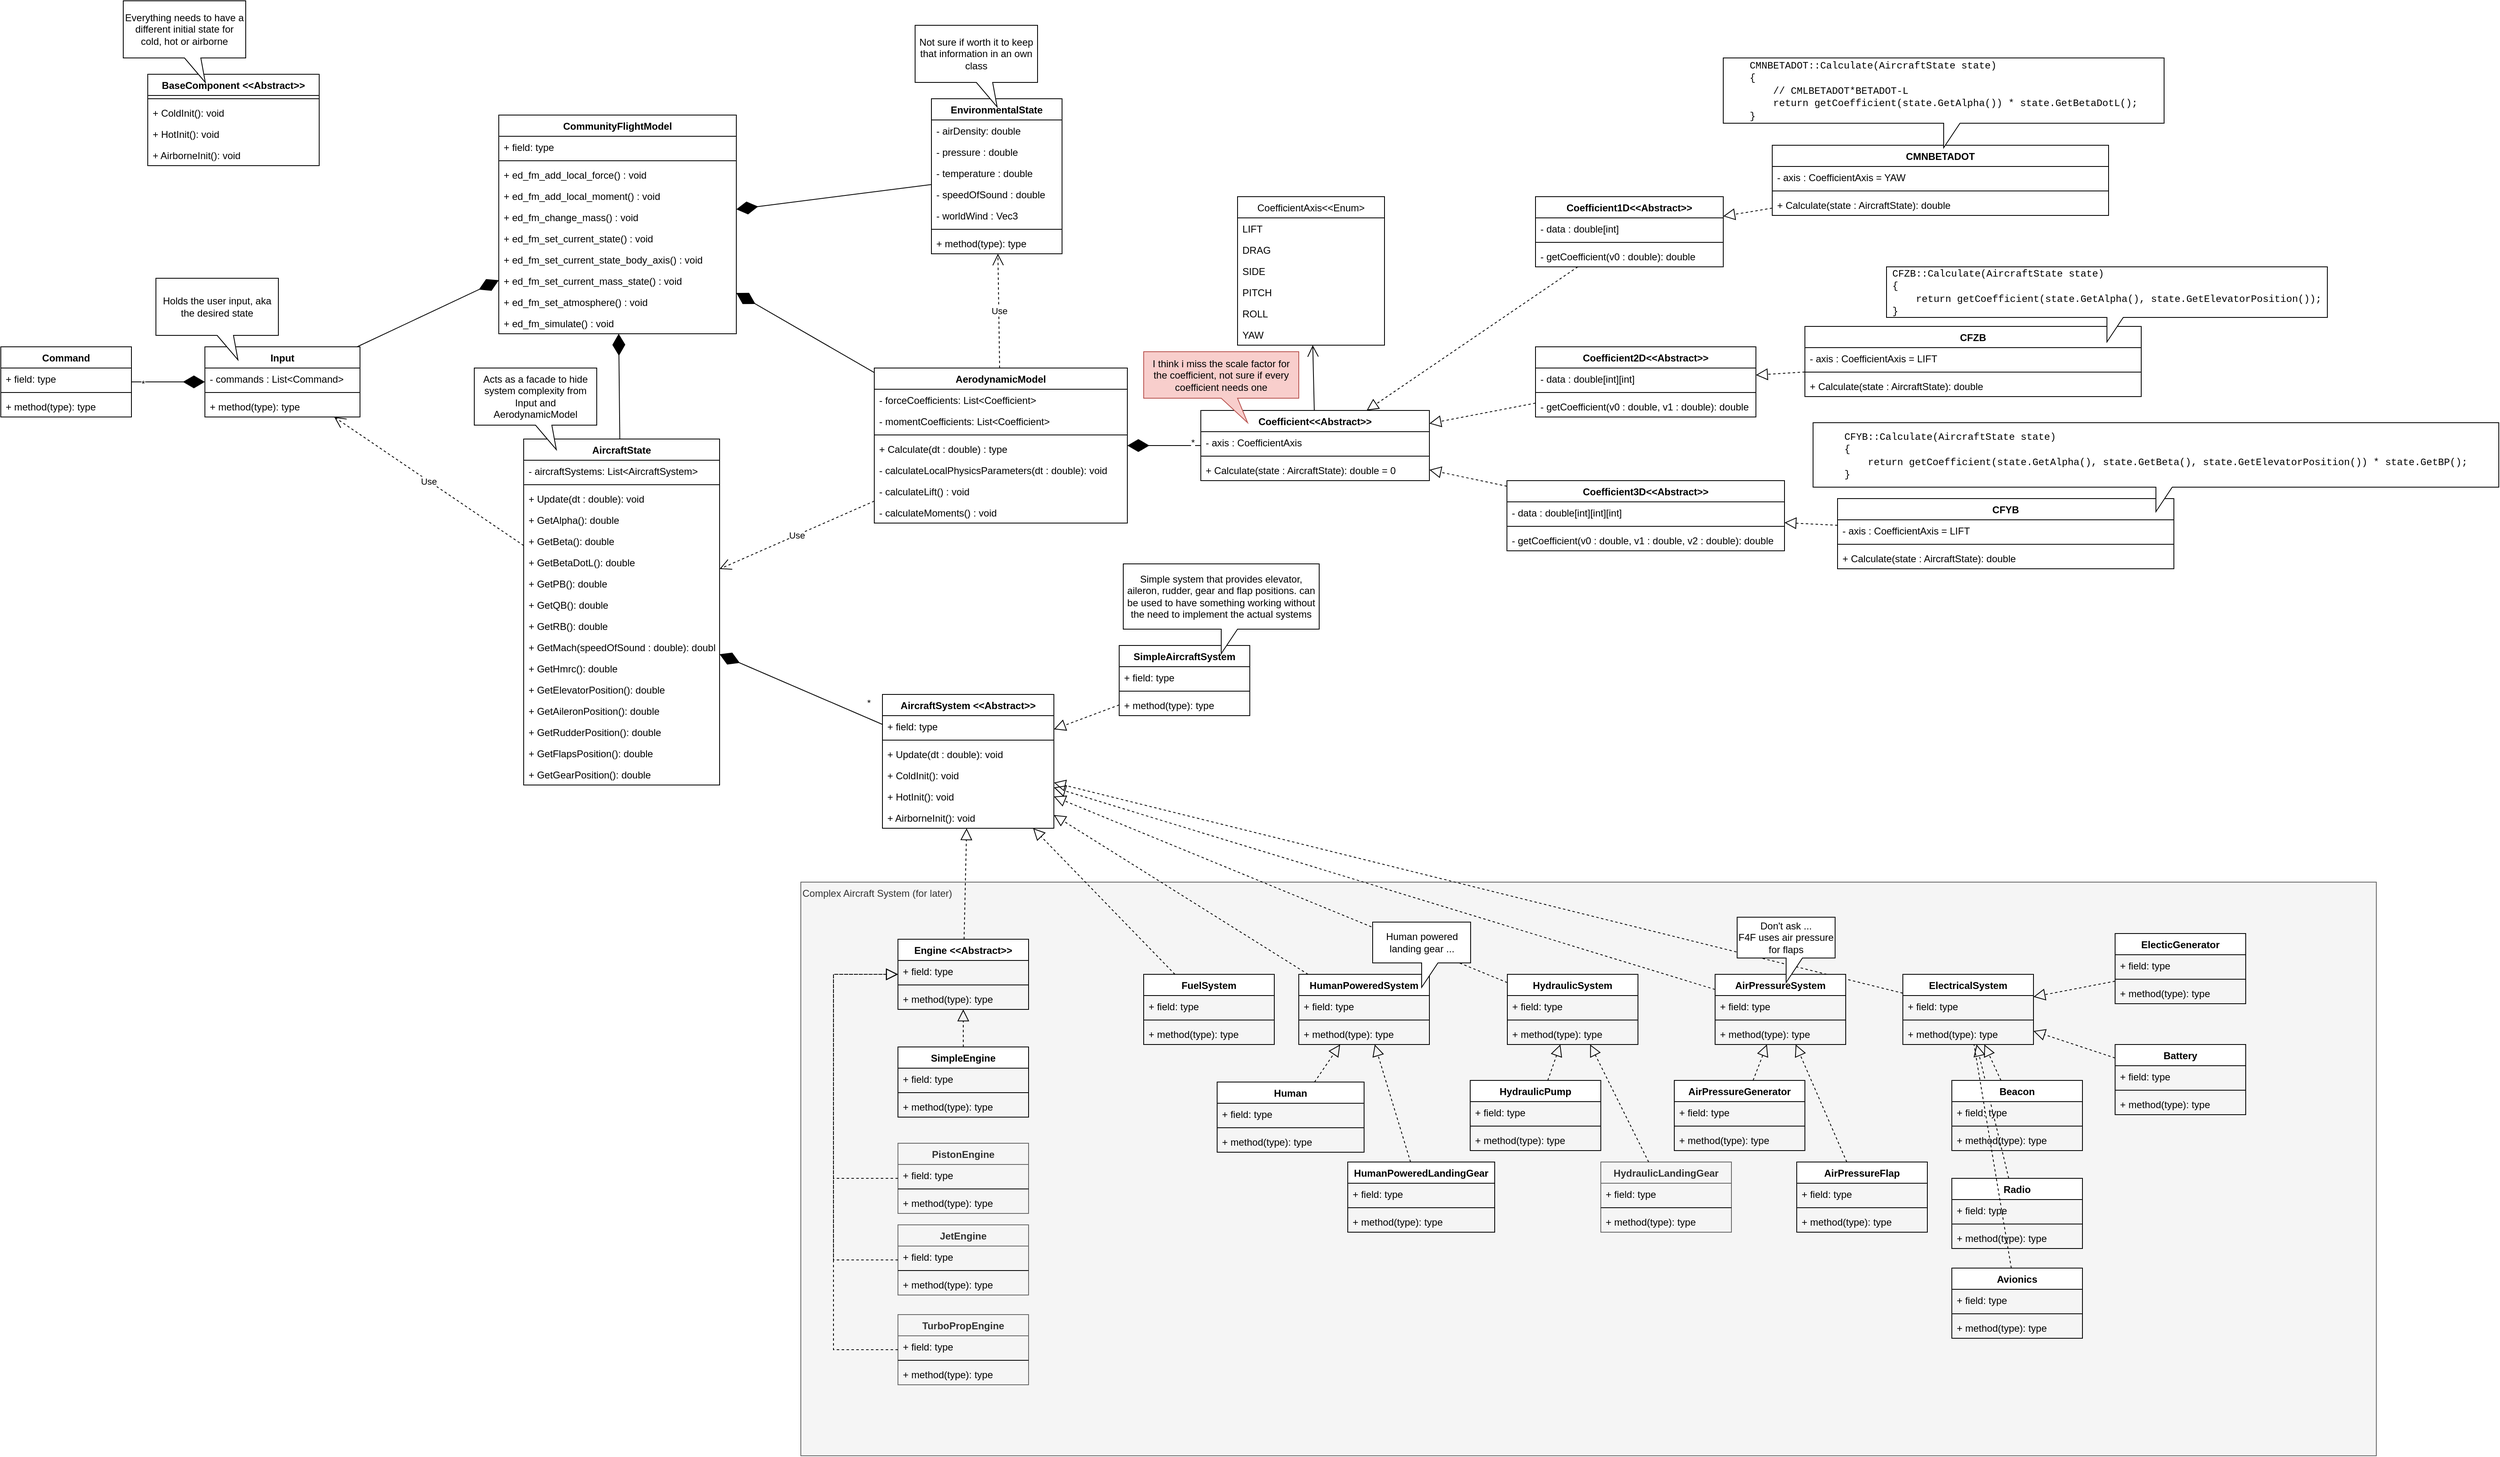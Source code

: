 <mxfile version="16.1.2" type="github">
  <diagram id="ayrWfxRkvkhZxIaLV-r1" name="Page-1">
    <mxGraphModel dx="3405" dy="2602" grid="1" gridSize="10" guides="1" tooltips="1" connect="1" arrows="1" fold="1" page="1" pageScale="1" pageWidth="827" pageHeight="1169" math="0" shadow="0">
      <root>
        <mxCell id="0" />
        <mxCell id="1" parent="0" />
        <mxCell id="BIoIZSFnLaRXP3XJdqJq-96" value="Complex Aircraft System (for later)" style="rounded=0;whiteSpace=wrap;html=1;align=left;verticalAlign=top;fillColor=#f5f5f5;fontColor=#333333;strokeColor=#666666;" vertex="1" parent="1">
          <mxGeometry x="890" y="530" width="1930" height="703" as="geometry" />
        </mxCell>
        <mxCell id="hqKsF4QJngWxF_Nzv7ht-1" value="SimpleEngine" style="swimlane;fontStyle=1;align=center;verticalAlign=top;childLayout=stackLayout;horizontal=1;startSize=26;horizontalStack=0;resizeParent=1;resizeParentMax=0;resizeLast=0;collapsible=1;marginBottom=0;" parent="1" vertex="1">
          <mxGeometry x="1009" y="732" width="160" height="86" as="geometry" />
        </mxCell>
        <mxCell id="hqKsF4QJngWxF_Nzv7ht-2" value="+ field: type" style="text;strokeColor=none;fillColor=none;align=left;verticalAlign=top;spacingLeft=4;spacingRight=4;overflow=hidden;rotatable=0;points=[[0,0.5],[1,0.5]];portConstraint=eastwest;" parent="hqKsF4QJngWxF_Nzv7ht-1" vertex="1">
          <mxGeometry y="26" width="160" height="26" as="geometry" />
        </mxCell>
        <mxCell id="hqKsF4QJngWxF_Nzv7ht-3" value="" style="line;strokeWidth=1;fillColor=none;align=left;verticalAlign=middle;spacingTop=-1;spacingLeft=3;spacingRight=3;rotatable=0;labelPosition=right;points=[];portConstraint=eastwest;" parent="hqKsF4QJngWxF_Nzv7ht-1" vertex="1">
          <mxGeometry y="52" width="160" height="8" as="geometry" />
        </mxCell>
        <mxCell id="hqKsF4QJngWxF_Nzv7ht-4" value="+ method(type): type" style="text;strokeColor=none;fillColor=none;align=left;verticalAlign=top;spacingLeft=4;spacingRight=4;overflow=hidden;rotatable=0;points=[[0,0.5],[1,0.5]];portConstraint=eastwest;" parent="hqKsF4QJngWxF_Nzv7ht-1" vertex="1">
          <mxGeometry y="60" width="160" height="26" as="geometry" />
        </mxCell>
        <mxCell id="hqKsF4QJngWxF_Nzv7ht-6" value="PistonEngine" style="swimlane;fontStyle=1;align=center;verticalAlign=top;childLayout=stackLayout;horizontal=1;startSize=26;horizontalStack=0;resizeParent=1;resizeParentMax=0;resizeLast=0;collapsible=1;marginBottom=0;fillColor=#f5f5f5;fontColor=#333333;strokeColor=#666666;" parent="1" vertex="1">
          <mxGeometry x="1009" y="850" width="160" height="86" as="geometry" />
        </mxCell>
        <mxCell id="hqKsF4QJngWxF_Nzv7ht-7" value="+ field: type" style="text;strokeColor=none;fillColor=none;align=left;verticalAlign=top;spacingLeft=4;spacingRight=4;overflow=hidden;rotatable=0;points=[[0,0.5],[1,0.5]];portConstraint=eastwest;" parent="hqKsF4QJngWxF_Nzv7ht-6" vertex="1">
          <mxGeometry y="26" width="160" height="26" as="geometry" />
        </mxCell>
        <mxCell id="hqKsF4QJngWxF_Nzv7ht-8" value="" style="line;strokeWidth=1;fillColor=none;align=left;verticalAlign=middle;spacingTop=-1;spacingLeft=3;spacingRight=3;rotatable=0;labelPosition=right;points=[];portConstraint=eastwest;" parent="hqKsF4QJngWxF_Nzv7ht-6" vertex="1">
          <mxGeometry y="52" width="160" height="8" as="geometry" />
        </mxCell>
        <mxCell id="hqKsF4QJngWxF_Nzv7ht-9" value="+ method(type): type" style="text;strokeColor=none;fillColor=none;align=left;verticalAlign=top;spacingLeft=4;spacingRight=4;overflow=hidden;rotatable=0;points=[[0,0.5],[1,0.5]];portConstraint=eastwest;" parent="hqKsF4QJngWxF_Nzv7ht-6" vertex="1">
          <mxGeometry y="60" width="160" height="26" as="geometry" />
        </mxCell>
        <mxCell id="hqKsF4QJngWxF_Nzv7ht-10" value="JetEngine" style="swimlane;fontStyle=1;align=center;verticalAlign=top;childLayout=stackLayout;horizontal=1;startSize=26;horizontalStack=0;resizeParent=1;resizeParentMax=0;resizeLast=0;collapsible=1;marginBottom=0;fillColor=#f5f5f5;fontColor=#333333;strokeColor=#666666;" parent="1" vertex="1">
          <mxGeometry x="1009" y="950" width="160" height="86" as="geometry" />
        </mxCell>
        <mxCell id="hqKsF4QJngWxF_Nzv7ht-11" value="+ field: type" style="text;strokeColor=none;fillColor=none;align=left;verticalAlign=top;spacingLeft=4;spacingRight=4;overflow=hidden;rotatable=0;points=[[0,0.5],[1,0.5]];portConstraint=eastwest;" parent="hqKsF4QJngWxF_Nzv7ht-10" vertex="1">
          <mxGeometry y="26" width="160" height="26" as="geometry" />
        </mxCell>
        <mxCell id="hqKsF4QJngWxF_Nzv7ht-12" value="" style="line;strokeWidth=1;fillColor=none;align=left;verticalAlign=middle;spacingTop=-1;spacingLeft=3;spacingRight=3;rotatable=0;labelPosition=right;points=[];portConstraint=eastwest;" parent="hqKsF4QJngWxF_Nzv7ht-10" vertex="1">
          <mxGeometry y="52" width="160" height="8" as="geometry" />
        </mxCell>
        <mxCell id="hqKsF4QJngWxF_Nzv7ht-13" value="+ method(type): type" style="text;strokeColor=none;fillColor=none;align=left;verticalAlign=top;spacingLeft=4;spacingRight=4;overflow=hidden;rotatable=0;points=[[0,0.5],[1,0.5]];portConstraint=eastwest;" parent="hqKsF4QJngWxF_Nzv7ht-10" vertex="1">
          <mxGeometry y="60" width="160" height="26" as="geometry" />
        </mxCell>
        <mxCell id="hqKsF4QJngWxF_Nzv7ht-15" value="CommunityFlightModel" style="swimlane;fontStyle=1;align=center;verticalAlign=top;childLayout=stackLayout;horizontal=1;startSize=26;horizontalStack=0;resizeParent=1;resizeParentMax=0;resizeLast=0;collapsible=1;marginBottom=0;" parent="1" vertex="1">
          <mxGeometry x="520" y="-410" width="291" height="268" as="geometry" />
        </mxCell>
        <mxCell id="hqKsF4QJngWxF_Nzv7ht-16" value="+ field: type" style="text;strokeColor=none;fillColor=none;align=left;verticalAlign=top;spacingLeft=4;spacingRight=4;overflow=hidden;rotatable=0;points=[[0,0.5],[1,0.5]];portConstraint=eastwest;" parent="hqKsF4QJngWxF_Nzv7ht-15" vertex="1">
          <mxGeometry y="26" width="291" height="26" as="geometry" />
        </mxCell>
        <mxCell id="hqKsF4QJngWxF_Nzv7ht-17" value="" style="line;strokeWidth=1;fillColor=none;align=left;verticalAlign=middle;spacingTop=-1;spacingLeft=3;spacingRight=3;rotatable=0;labelPosition=right;points=[];portConstraint=eastwest;" parent="hqKsF4QJngWxF_Nzv7ht-15" vertex="1">
          <mxGeometry y="52" width="291" height="8" as="geometry" />
        </mxCell>
        <mxCell id="hqKsF4QJngWxF_Nzv7ht-18" value="+ ed_fm_add_local_force() : void" style="text;strokeColor=none;fillColor=none;align=left;verticalAlign=top;spacingLeft=4;spacingRight=4;overflow=hidden;rotatable=0;points=[[0,0.5],[1,0.5]];portConstraint=eastwest;" parent="hqKsF4QJngWxF_Nzv7ht-15" vertex="1">
          <mxGeometry y="60" width="291" height="26" as="geometry" />
        </mxCell>
        <mxCell id="hqKsF4QJngWxF_Nzv7ht-21" value="+ ed_fm_add_local_moment() : void" style="text;strokeColor=none;fillColor=none;align=left;verticalAlign=top;spacingLeft=4;spacingRight=4;overflow=hidden;rotatable=0;points=[[0,0.5],[1,0.5]];portConstraint=eastwest;" parent="hqKsF4QJngWxF_Nzv7ht-15" vertex="1">
          <mxGeometry y="86" width="291" height="26" as="geometry" />
        </mxCell>
        <mxCell id="hqKsF4QJngWxF_Nzv7ht-23" value="+ ed_fm_change_mass() : void" style="text;strokeColor=none;fillColor=none;align=left;verticalAlign=top;spacingLeft=4;spacingRight=4;overflow=hidden;rotatable=0;points=[[0,0.5],[1,0.5]];portConstraint=eastwest;" parent="hqKsF4QJngWxF_Nzv7ht-15" vertex="1">
          <mxGeometry y="112" width="291" height="26" as="geometry" />
        </mxCell>
        <mxCell id="hqKsF4QJngWxF_Nzv7ht-25" value="+ ed_fm_set_current_state() : void" style="text;strokeColor=none;fillColor=none;align=left;verticalAlign=top;spacingLeft=4;spacingRight=4;overflow=hidden;rotatable=0;points=[[0,0.5],[1,0.5]];portConstraint=eastwest;" parent="hqKsF4QJngWxF_Nzv7ht-15" vertex="1">
          <mxGeometry y="138" width="291" height="26" as="geometry" />
        </mxCell>
        <mxCell id="hqKsF4QJngWxF_Nzv7ht-24" value="+ ed_fm_set_current_state_body_axis() : void" style="text;strokeColor=none;fillColor=none;align=left;verticalAlign=top;spacingLeft=4;spacingRight=4;overflow=hidden;rotatable=0;points=[[0,0.5],[1,0.5]];portConstraint=eastwest;" parent="hqKsF4QJngWxF_Nzv7ht-15" vertex="1">
          <mxGeometry y="164" width="291" height="26" as="geometry" />
        </mxCell>
        <mxCell id="hqKsF4QJngWxF_Nzv7ht-38" value="+ ed_fm_set_current_mass_state() : void" style="text;strokeColor=none;fillColor=none;align=left;verticalAlign=top;spacingLeft=4;spacingRight=4;overflow=hidden;rotatable=0;points=[[0,0.5],[1,0.5]];portConstraint=eastwest;" parent="hqKsF4QJngWxF_Nzv7ht-15" vertex="1">
          <mxGeometry y="190" width="291" height="26" as="geometry" />
        </mxCell>
        <mxCell id="hqKsF4QJngWxF_Nzv7ht-39" value="+ ed_fm_set_atmosphere() : void" style="text;strokeColor=none;fillColor=none;align=left;verticalAlign=top;spacingLeft=4;spacingRight=4;overflow=hidden;rotatable=0;points=[[0,0.5],[1,0.5]];portConstraint=eastwest;" parent="hqKsF4QJngWxF_Nzv7ht-15" vertex="1">
          <mxGeometry y="216" width="291" height="26" as="geometry" />
        </mxCell>
        <mxCell id="hqKsF4QJngWxF_Nzv7ht-40" value="+ ed_fm_simulate() : void" style="text;strokeColor=none;fillColor=none;align=left;verticalAlign=top;spacingLeft=4;spacingRight=4;overflow=hidden;rotatable=0;points=[[0,0.5],[1,0.5]];portConstraint=eastwest;" parent="hqKsF4QJngWxF_Nzv7ht-15" vertex="1">
          <mxGeometry y="242" width="291" height="26" as="geometry" />
        </mxCell>
        <mxCell id="hqKsF4QJngWxF_Nzv7ht-26" value="EnvironmentalState" style="swimlane;fontStyle=1;align=center;verticalAlign=top;childLayout=stackLayout;horizontal=1;startSize=26;horizontalStack=0;resizeParent=1;resizeParentMax=0;resizeLast=0;collapsible=1;marginBottom=0;" parent="1" vertex="1">
          <mxGeometry x="1050" y="-430" width="160" height="190" as="geometry" />
        </mxCell>
        <mxCell id="hqKsF4QJngWxF_Nzv7ht-27" value="- airDensity: double" style="text;strokeColor=none;fillColor=none;align=left;verticalAlign=top;spacingLeft=4;spacingRight=4;overflow=hidden;rotatable=0;points=[[0,0.5],[1,0.5]];portConstraint=eastwest;" parent="hqKsF4QJngWxF_Nzv7ht-26" vertex="1">
          <mxGeometry y="26" width="160" height="26" as="geometry" />
        </mxCell>
        <mxCell id="BIoIZSFnLaRXP3XJdqJq-18" value="- pressure : double" style="text;strokeColor=none;fillColor=none;align=left;verticalAlign=top;spacingLeft=4;spacingRight=4;overflow=hidden;rotatable=0;points=[[0,0.5],[1,0.5]];portConstraint=eastwest;" vertex="1" parent="hqKsF4QJngWxF_Nzv7ht-26">
          <mxGeometry y="52" width="160" height="26" as="geometry" />
        </mxCell>
        <mxCell id="BIoIZSFnLaRXP3XJdqJq-20" value="- temperature : double" style="text;strokeColor=none;fillColor=none;align=left;verticalAlign=top;spacingLeft=4;spacingRight=4;overflow=hidden;rotatable=0;points=[[0,0.5],[1,0.5]];portConstraint=eastwest;" vertex="1" parent="hqKsF4QJngWxF_Nzv7ht-26">
          <mxGeometry y="78" width="160" height="26" as="geometry" />
        </mxCell>
        <mxCell id="BIoIZSFnLaRXP3XJdqJq-21" value="- speedOfSound : double" style="text;strokeColor=none;fillColor=none;align=left;verticalAlign=top;spacingLeft=4;spacingRight=4;overflow=hidden;rotatable=0;points=[[0,0.5],[1,0.5]];portConstraint=eastwest;" vertex="1" parent="hqKsF4QJngWxF_Nzv7ht-26">
          <mxGeometry y="104" width="160" height="26" as="geometry" />
        </mxCell>
        <mxCell id="BIoIZSFnLaRXP3XJdqJq-19" value="- worldWind : Vec3" style="text;strokeColor=none;fillColor=none;align=left;verticalAlign=top;spacingLeft=4;spacingRight=4;overflow=hidden;rotatable=0;points=[[0,0.5],[1,0.5]];portConstraint=eastwest;" vertex="1" parent="hqKsF4QJngWxF_Nzv7ht-26">
          <mxGeometry y="130" width="160" height="26" as="geometry" />
        </mxCell>
        <mxCell id="hqKsF4QJngWxF_Nzv7ht-28" value="" style="line;strokeWidth=1;fillColor=none;align=left;verticalAlign=middle;spacingTop=-1;spacingLeft=3;spacingRight=3;rotatable=0;labelPosition=right;points=[];portConstraint=eastwest;" parent="hqKsF4QJngWxF_Nzv7ht-26" vertex="1">
          <mxGeometry y="156" width="160" height="8" as="geometry" />
        </mxCell>
        <mxCell id="hqKsF4QJngWxF_Nzv7ht-29" value="+ method(type): type" style="text;strokeColor=none;fillColor=none;align=left;verticalAlign=top;spacingLeft=4;spacingRight=4;overflow=hidden;rotatable=0;points=[[0,0.5],[1,0.5]];portConstraint=eastwest;" parent="hqKsF4QJngWxF_Nzv7ht-26" vertex="1">
          <mxGeometry y="164" width="160" height="26" as="geometry" />
        </mxCell>
        <mxCell id="hqKsF4QJngWxF_Nzv7ht-30" value="Input" style="swimlane;fontStyle=1;align=center;verticalAlign=top;childLayout=stackLayout;horizontal=1;startSize=26;horizontalStack=0;resizeParent=1;resizeParentMax=0;resizeLast=0;collapsible=1;marginBottom=0;" parent="1" vertex="1">
          <mxGeometry x="160" y="-126" width="190" height="86" as="geometry" />
        </mxCell>
        <mxCell id="hqKsF4QJngWxF_Nzv7ht-31" value="- commands : List&lt;Command&gt;" style="text;strokeColor=none;fillColor=none;align=left;verticalAlign=top;spacingLeft=4;spacingRight=4;overflow=hidden;rotatable=0;points=[[0,0.5],[1,0.5]];portConstraint=eastwest;" parent="hqKsF4QJngWxF_Nzv7ht-30" vertex="1">
          <mxGeometry y="26" width="190" height="26" as="geometry" />
        </mxCell>
        <mxCell id="hqKsF4QJngWxF_Nzv7ht-32" value="" style="line;strokeWidth=1;fillColor=none;align=left;verticalAlign=middle;spacingTop=-1;spacingLeft=3;spacingRight=3;rotatable=0;labelPosition=right;points=[];portConstraint=eastwest;" parent="hqKsF4QJngWxF_Nzv7ht-30" vertex="1">
          <mxGeometry y="52" width="190" height="8" as="geometry" />
        </mxCell>
        <mxCell id="hqKsF4QJngWxF_Nzv7ht-33" value="+ method(type): type" style="text;strokeColor=none;fillColor=none;align=left;verticalAlign=top;spacingLeft=4;spacingRight=4;overflow=hidden;rotatable=0;points=[[0,0.5],[1,0.5]];portConstraint=eastwest;" parent="hqKsF4QJngWxF_Nzv7ht-30" vertex="1">
          <mxGeometry y="60" width="190" height="26" as="geometry" />
        </mxCell>
        <mxCell id="hqKsF4QJngWxF_Nzv7ht-34" value="HumanPoweredSystem" style="swimlane;fontStyle=1;align=center;verticalAlign=top;childLayout=stackLayout;horizontal=1;startSize=26;horizontalStack=0;resizeParent=1;resizeParentMax=0;resizeLast=0;collapsible=1;marginBottom=0;" parent="1" vertex="1">
          <mxGeometry x="1500" y="643" width="160" height="86" as="geometry" />
        </mxCell>
        <mxCell id="hqKsF4QJngWxF_Nzv7ht-35" value="+ field: type" style="text;strokeColor=none;fillColor=none;align=left;verticalAlign=top;spacingLeft=4;spacingRight=4;overflow=hidden;rotatable=0;points=[[0,0.5],[1,0.5]];portConstraint=eastwest;" parent="hqKsF4QJngWxF_Nzv7ht-34" vertex="1">
          <mxGeometry y="26" width="160" height="26" as="geometry" />
        </mxCell>
        <mxCell id="hqKsF4QJngWxF_Nzv7ht-36" value="" style="line;strokeWidth=1;fillColor=none;align=left;verticalAlign=middle;spacingTop=-1;spacingLeft=3;spacingRight=3;rotatable=0;labelPosition=right;points=[];portConstraint=eastwest;" parent="hqKsF4QJngWxF_Nzv7ht-34" vertex="1">
          <mxGeometry y="52" width="160" height="8" as="geometry" />
        </mxCell>
        <mxCell id="hqKsF4QJngWxF_Nzv7ht-37" value="+ method(type): type" style="text;strokeColor=none;fillColor=none;align=left;verticalAlign=top;spacingLeft=4;spacingRight=4;overflow=hidden;rotatable=0;points=[[0,0.5],[1,0.5]];portConstraint=eastwest;" parent="hqKsF4QJngWxF_Nzv7ht-34" vertex="1">
          <mxGeometry y="60" width="160" height="26" as="geometry" />
        </mxCell>
        <mxCell id="hqKsF4QJngWxF_Nzv7ht-41" value="AircraftSystem &lt;&lt;Abstract&gt;&gt;" style="swimlane;fontStyle=1;align=center;verticalAlign=top;childLayout=stackLayout;horizontal=1;startSize=26;horizontalStack=0;resizeParent=1;resizeParentMax=0;resizeLast=0;collapsible=1;marginBottom=0;" parent="1" vertex="1">
          <mxGeometry x="990" y="300" width="210" height="164" as="geometry" />
        </mxCell>
        <mxCell id="hqKsF4QJngWxF_Nzv7ht-42" value="+ field: type" style="text;strokeColor=none;fillColor=none;align=left;verticalAlign=top;spacingLeft=4;spacingRight=4;overflow=hidden;rotatable=0;points=[[0,0.5],[1,0.5]];portConstraint=eastwest;" parent="hqKsF4QJngWxF_Nzv7ht-41" vertex="1">
          <mxGeometry y="26" width="210" height="26" as="geometry" />
        </mxCell>
        <mxCell id="hqKsF4QJngWxF_Nzv7ht-43" value="" style="line;strokeWidth=1;fillColor=none;align=left;verticalAlign=middle;spacingTop=-1;spacingLeft=3;spacingRight=3;rotatable=0;labelPosition=right;points=[];portConstraint=eastwest;" parent="hqKsF4QJngWxF_Nzv7ht-41" vertex="1">
          <mxGeometry y="52" width="210" height="8" as="geometry" />
        </mxCell>
        <mxCell id="hqKsF4QJngWxF_Nzv7ht-44" value="+ Update(dt : double): void" style="text;strokeColor=none;fillColor=none;align=left;verticalAlign=top;spacingLeft=4;spacingRight=4;overflow=hidden;rotatable=0;points=[[0,0.5],[1,0.5]];portConstraint=eastwest;" parent="hqKsF4QJngWxF_Nzv7ht-41" vertex="1">
          <mxGeometry y="60" width="210" height="26" as="geometry" />
        </mxCell>
        <mxCell id="hqKsF4QJngWxF_Nzv7ht-146" value="+ ColdInit(): void" style="text;strokeColor=none;fillColor=none;align=left;verticalAlign=top;spacingLeft=4;spacingRight=4;overflow=hidden;rotatable=0;points=[[0,0.5],[1,0.5]];portConstraint=eastwest;" parent="hqKsF4QJngWxF_Nzv7ht-41" vertex="1">
          <mxGeometry y="86" width="210" height="26" as="geometry" />
        </mxCell>
        <mxCell id="hqKsF4QJngWxF_Nzv7ht-147" value="+ HotInit(): void" style="text;strokeColor=none;fillColor=none;align=left;verticalAlign=top;spacingLeft=4;spacingRight=4;overflow=hidden;rotatable=0;points=[[0,0.5],[1,0.5]];portConstraint=eastwest;" parent="hqKsF4QJngWxF_Nzv7ht-41" vertex="1">
          <mxGeometry y="112" width="210" height="26" as="geometry" />
        </mxCell>
        <mxCell id="hqKsF4QJngWxF_Nzv7ht-148" value="+ AirborneInit(): void" style="text;strokeColor=none;fillColor=none;align=left;verticalAlign=top;spacingLeft=4;spacingRight=4;overflow=hidden;rotatable=0;points=[[0,0.5],[1,0.5]];portConstraint=eastwest;" parent="hqKsF4QJngWxF_Nzv7ht-41" vertex="1">
          <mxGeometry y="138" width="210" height="26" as="geometry" />
        </mxCell>
        <mxCell id="hqKsF4QJngWxF_Nzv7ht-46" value="" style="endArrow=block;dashed=1;endFill=0;endSize=12;html=1;rounded=0;" parent="1" source="hqKsF4QJngWxF_Nzv7ht-34" target="hqKsF4QJngWxF_Nzv7ht-41" edge="1">
          <mxGeometry width="160" relative="1" as="geometry">
            <mxPoint x="1562.412" y="593" as="sourcePoint" />
            <mxPoint x="1547.588" y="509" as="targetPoint" />
          </mxGeometry>
        </mxCell>
        <mxCell id="hqKsF4QJngWxF_Nzv7ht-50" value="Engine &lt;&lt;Abstract&gt;&gt;" style="swimlane;fontStyle=1;align=center;verticalAlign=top;childLayout=stackLayout;horizontal=1;startSize=26;horizontalStack=0;resizeParent=1;resizeParentMax=0;resizeLast=0;collapsible=1;marginBottom=0;" parent="1" vertex="1">
          <mxGeometry x="1009" y="600" width="160" height="86" as="geometry" />
        </mxCell>
        <mxCell id="hqKsF4QJngWxF_Nzv7ht-51" value="+ field: type" style="text;strokeColor=none;fillColor=none;align=left;verticalAlign=top;spacingLeft=4;spacingRight=4;overflow=hidden;rotatable=0;points=[[0,0.5],[1,0.5]];portConstraint=eastwest;" parent="hqKsF4QJngWxF_Nzv7ht-50" vertex="1">
          <mxGeometry y="26" width="160" height="26" as="geometry" />
        </mxCell>
        <mxCell id="hqKsF4QJngWxF_Nzv7ht-52" value="" style="line;strokeWidth=1;fillColor=none;align=left;verticalAlign=middle;spacingTop=-1;spacingLeft=3;spacingRight=3;rotatable=0;labelPosition=right;points=[];portConstraint=eastwest;" parent="hqKsF4QJngWxF_Nzv7ht-50" vertex="1">
          <mxGeometry y="52" width="160" height="8" as="geometry" />
        </mxCell>
        <mxCell id="hqKsF4QJngWxF_Nzv7ht-53" value="+ method(type): type" style="text;strokeColor=none;fillColor=none;align=left;verticalAlign=top;spacingLeft=4;spacingRight=4;overflow=hidden;rotatable=0;points=[[0,0.5],[1,0.5]];portConstraint=eastwest;" parent="hqKsF4QJngWxF_Nzv7ht-50" vertex="1">
          <mxGeometry y="60" width="160" height="26" as="geometry" />
        </mxCell>
        <mxCell id="hqKsF4QJngWxF_Nzv7ht-54" value="" style="endArrow=block;dashed=1;endFill=0;endSize=12;html=1;rounded=0;" parent="1" source="hqKsF4QJngWxF_Nzv7ht-50" target="hqKsF4QJngWxF_Nzv7ht-41" edge="1">
          <mxGeometry width="160" relative="1" as="geometry">
            <mxPoint x="1585.442" y="593" as="sourcePoint" />
            <mxPoint x="1605.552" y="537" as="targetPoint" />
          </mxGeometry>
        </mxCell>
        <mxCell id="hqKsF4QJngWxF_Nzv7ht-55" value="" style="endArrow=block;dashed=1;endFill=0;endSize=12;html=1;rounded=0;" parent="1" source="hqKsF4QJngWxF_Nzv7ht-1" target="hqKsF4QJngWxF_Nzv7ht-50" edge="1">
          <mxGeometry width="160" relative="1" as="geometry">
            <mxPoint x="1174" y="730" as="sourcePoint" />
            <mxPoint x="1310" y="532.142" as="targetPoint" />
          </mxGeometry>
        </mxCell>
        <mxCell id="hqKsF4QJngWxF_Nzv7ht-56" value="" style="endArrow=block;dashed=1;endFill=0;endSize=12;html=1;rounded=0;" parent="1" source="hqKsF4QJngWxF_Nzv7ht-6" target="hqKsF4QJngWxF_Nzv7ht-50" edge="1">
          <mxGeometry width="160" relative="1" as="geometry">
            <mxPoint x="888.554" y="785" as="sourcePoint" />
            <mxPoint x="1030.446" y="696" as="targetPoint" />
            <Array as="points">
              <mxPoint x="930" y="893" />
              <mxPoint x="930" y="643" />
            </Array>
          </mxGeometry>
        </mxCell>
        <mxCell id="hqKsF4QJngWxF_Nzv7ht-57" value="" style="endArrow=block;dashed=1;endFill=0;endSize=12;html=1;rounded=0;" parent="1" source="hqKsF4QJngWxF_Nzv7ht-10" target="hqKsF4QJngWxF_Nzv7ht-50" edge="1">
          <mxGeometry width="160" relative="1" as="geometry">
            <mxPoint x="1031.869" y="785" as="sourcePoint" />
            <mxPoint x="1077.131" y="696" as="targetPoint" />
            <Array as="points">
              <mxPoint x="930" y="993" />
              <mxPoint x="930" y="643" />
            </Array>
          </mxGeometry>
        </mxCell>
        <mxCell id="hqKsF4QJngWxF_Nzv7ht-58" value="TurboPropEngine" style="swimlane;fontStyle=1;align=center;verticalAlign=top;childLayout=stackLayout;horizontal=1;startSize=26;horizontalStack=0;resizeParent=1;resizeParentMax=0;resizeLast=0;collapsible=1;marginBottom=0;fillColor=#f5f5f5;fontColor=#333333;strokeColor=#666666;" parent="1" vertex="1">
          <mxGeometry x="1009" y="1060" width="160" height="86" as="geometry" />
        </mxCell>
        <mxCell id="hqKsF4QJngWxF_Nzv7ht-59" value="+ field: type" style="text;strokeColor=none;fillColor=none;align=left;verticalAlign=top;spacingLeft=4;spacingRight=4;overflow=hidden;rotatable=0;points=[[0,0.5],[1,0.5]];portConstraint=eastwest;" parent="hqKsF4QJngWxF_Nzv7ht-58" vertex="1">
          <mxGeometry y="26" width="160" height="26" as="geometry" />
        </mxCell>
        <mxCell id="hqKsF4QJngWxF_Nzv7ht-60" value="" style="line;strokeWidth=1;fillColor=none;align=left;verticalAlign=middle;spacingTop=-1;spacingLeft=3;spacingRight=3;rotatable=0;labelPosition=right;points=[];portConstraint=eastwest;" parent="hqKsF4QJngWxF_Nzv7ht-58" vertex="1">
          <mxGeometry y="52" width="160" height="8" as="geometry" />
        </mxCell>
        <mxCell id="hqKsF4QJngWxF_Nzv7ht-61" value="+ method(type): type" style="text;strokeColor=none;fillColor=none;align=left;verticalAlign=top;spacingLeft=4;spacingRight=4;overflow=hidden;rotatable=0;points=[[0,0.5],[1,0.5]];portConstraint=eastwest;" parent="hqKsF4QJngWxF_Nzv7ht-58" vertex="1">
          <mxGeometry y="60" width="160" height="26" as="geometry" />
        </mxCell>
        <mxCell id="hqKsF4QJngWxF_Nzv7ht-62" value="" style="endArrow=block;dashed=1;endFill=0;endSize=12;html=1;rounded=0;" parent="1" source="hqKsF4QJngWxF_Nzv7ht-58" target="hqKsF4QJngWxF_Nzv7ht-50" edge="1">
          <mxGeometry width="160" relative="1" as="geometry">
            <mxPoint x="1019" y="1003" as="sourcePoint" />
            <mxPoint x="1019" y="653" as="targetPoint" />
            <Array as="points">
              <mxPoint x="930" y="1103" />
              <mxPoint x="930" y="643" />
            </Array>
          </mxGeometry>
        </mxCell>
        <mxCell id="hqKsF4QJngWxF_Nzv7ht-63" value="Avionics" style="swimlane;fontStyle=1;align=center;verticalAlign=top;childLayout=stackLayout;horizontal=1;startSize=26;horizontalStack=0;resizeParent=1;resizeParentMax=0;resizeLast=0;collapsible=1;marginBottom=0;" parent="1" vertex="1">
          <mxGeometry x="2300" y="1003" width="160" height="86" as="geometry" />
        </mxCell>
        <mxCell id="hqKsF4QJngWxF_Nzv7ht-64" value="+ field: type" style="text;strokeColor=none;fillColor=none;align=left;verticalAlign=top;spacingLeft=4;spacingRight=4;overflow=hidden;rotatable=0;points=[[0,0.5],[1,0.5]];portConstraint=eastwest;" parent="hqKsF4QJngWxF_Nzv7ht-63" vertex="1">
          <mxGeometry y="26" width="160" height="26" as="geometry" />
        </mxCell>
        <mxCell id="hqKsF4QJngWxF_Nzv7ht-65" value="" style="line;strokeWidth=1;fillColor=none;align=left;verticalAlign=middle;spacingTop=-1;spacingLeft=3;spacingRight=3;rotatable=0;labelPosition=right;points=[];portConstraint=eastwest;" parent="hqKsF4QJngWxF_Nzv7ht-63" vertex="1">
          <mxGeometry y="52" width="160" height="8" as="geometry" />
        </mxCell>
        <mxCell id="hqKsF4QJngWxF_Nzv7ht-66" value="+ method(type): type" style="text;strokeColor=none;fillColor=none;align=left;verticalAlign=top;spacingLeft=4;spacingRight=4;overflow=hidden;rotatable=0;points=[[0,0.5],[1,0.5]];portConstraint=eastwest;" parent="hqKsF4QJngWxF_Nzv7ht-63" vertex="1">
          <mxGeometry y="60" width="160" height="26" as="geometry" />
        </mxCell>
        <mxCell id="hqKsF4QJngWxF_Nzv7ht-67" value="FuelSystem" style="swimlane;fontStyle=1;align=center;verticalAlign=top;childLayout=stackLayout;horizontal=1;startSize=26;horizontalStack=0;resizeParent=1;resizeParentMax=0;resizeLast=0;collapsible=1;marginBottom=0;" parent="1" vertex="1">
          <mxGeometry x="1310" y="643" width="160" height="86" as="geometry" />
        </mxCell>
        <mxCell id="hqKsF4QJngWxF_Nzv7ht-68" value="+ field: type" style="text;strokeColor=none;fillColor=none;align=left;verticalAlign=top;spacingLeft=4;spacingRight=4;overflow=hidden;rotatable=0;points=[[0,0.5],[1,0.5]];portConstraint=eastwest;" parent="hqKsF4QJngWxF_Nzv7ht-67" vertex="1">
          <mxGeometry y="26" width="160" height="26" as="geometry" />
        </mxCell>
        <mxCell id="hqKsF4QJngWxF_Nzv7ht-69" value="" style="line;strokeWidth=1;fillColor=none;align=left;verticalAlign=middle;spacingTop=-1;spacingLeft=3;spacingRight=3;rotatable=0;labelPosition=right;points=[];portConstraint=eastwest;" parent="hqKsF4QJngWxF_Nzv7ht-67" vertex="1">
          <mxGeometry y="52" width="160" height="8" as="geometry" />
        </mxCell>
        <mxCell id="hqKsF4QJngWxF_Nzv7ht-70" value="+ method(type): type" style="text;strokeColor=none;fillColor=none;align=left;verticalAlign=top;spacingLeft=4;spacingRight=4;overflow=hidden;rotatable=0;points=[[0,0.5],[1,0.5]];portConstraint=eastwest;" parent="hqKsF4QJngWxF_Nzv7ht-67" vertex="1">
          <mxGeometry y="60" width="160" height="26" as="geometry" />
        </mxCell>
        <mxCell id="hqKsF4QJngWxF_Nzv7ht-71" value="" style="endArrow=block;dashed=1;endFill=0;endSize=12;html=1;rounded=0;startArrow=none;" parent="1" source="hqKsF4QJngWxF_Nzv7ht-87" target="hqKsF4QJngWxF_Nzv7ht-41" edge="1">
          <mxGeometry width="160" relative="1" as="geometry">
            <mxPoint x="2147.541" y="453" as="sourcePoint" />
            <mxPoint x="2020" y="377.311" as="targetPoint" />
          </mxGeometry>
        </mxCell>
        <mxCell id="hqKsF4QJngWxF_Nzv7ht-72" value="" style="endArrow=block;dashed=1;endFill=0;endSize=12;html=1;rounded=0;" parent="1" source="hqKsF4QJngWxF_Nzv7ht-67" target="hqKsF4QJngWxF_Nzv7ht-41" edge="1">
          <mxGeometry width="160" relative="1" as="geometry">
            <mxPoint x="1715.055" y="593" as="sourcePoint" />
            <mxPoint x="1682.569" y="537" as="targetPoint" />
          </mxGeometry>
        </mxCell>
        <mxCell id="hqKsF4QJngWxF_Nzv7ht-73" value="Radio" style="swimlane;fontStyle=1;align=center;verticalAlign=top;childLayout=stackLayout;horizontal=1;startSize=26;horizontalStack=0;resizeParent=1;resizeParentMax=0;resizeLast=0;collapsible=1;marginBottom=0;" parent="1" vertex="1">
          <mxGeometry x="2300" y="893" width="160" height="86" as="geometry" />
        </mxCell>
        <mxCell id="hqKsF4QJngWxF_Nzv7ht-74" value="+ field: type" style="text;strokeColor=none;fillColor=none;align=left;verticalAlign=top;spacingLeft=4;spacingRight=4;overflow=hidden;rotatable=0;points=[[0,0.5],[1,0.5]];portConstraint=eastwest;" parent="hqKsF4QJngWxF_Nzv7ht-73" vertex="1">
          <mxGeometry y="26" width="160" height="26" as="geometry" />
        </mxCell>
        <mxCell id="hqKsF4QJngWxF_Nzv7ht-75" value="" style="line;strokeWidth=1;fillColor=none;align=left;verticalAlign=middle;spacingTop=-1;spacingLeft=3;spacingRight=3;rotatable=0;labelPosition=right;points=[];portConstraint=eastwest;" parent="hqKsF4QJngWxF_Nzv7ht-73" vertex="1">
          <mxGeometry y="52" width="160" height="8" as="geometry" />
        </mxCell>
        <mxCell id="hqKsF4QJngWxF_Nzv7ht-76" value="+ method(type): type" style="text;strokeColor=none;fillColor=none;align=left;verticalAlign=top;spacingLeft=4;spacingRight=4;overflow=hidden;rotatable=0;points=[[0,0.5],[1,0.5]];portConstraint=eastwest;" parent="hqKsF4QJngWxF_Nzv7ht-73" vertex="1">
          <mxGeometry y="60" width="160" height="26" as="geometry" />
        </mxCell>
        <mxCell id="hqKsF4QJngWxF_Nzv7ht-77" value="" style="endArrow=block;dashed=1;endFill=0;endSize=12;html=1;rounded=0;" parent="1" source="hqKsF4QJngWxF_Nzv7ht-73" target="hqKsF4QJngWxF_Nzv7ht-87" edge="1">
          <mxGeometry width="160" relative="1" as="geometry">
            <mxPoint x="2216" y="627.327" as="sourcePoint" />
            <mxPoint x="1896" y="512.634" as="targetPoint" />
          </mxGeometry>
        </mxCell>
        <mxCell id="hqKsF4QJngWxF_Nzv7ht-78" value="Beacon" style="swimlane;fontStyle=1;align=center;verticalAlign=top;childLayout=stackLayout;horizontal=1;startSize=26;horizontalStack=0;resizeParent=1;resizeParentMax=0;resizeLast=0;collapsible=1;marginBottom=0;" parent="1" vertex="1">
          <mxGeometry x="2300" y="773" width="160" height="86" as="geometry" />
        </mxCell>
        <mxCell id="hqKsF4QJngWxF_Nzv7ht-79" value="+ field: type" style="text;strokeColor=none;fillColor=none;align=left;verticalAlign=top;spacingLeft=4;spacingRight=4;overflow=hidden;rotatable=0;points=[[0,0.5],[1,0.5]];portConstraint=eastwest;" parent="hqKsF4QJngWxF_Nzv7ht-78" vertex="1">
          <mxGeometry y="26" width="160" height="26" as="geometry" />
        </mxCell>
        <mxCell id="hqKsF4QJngWxF_Nzv7ht-80" value="" style="line;strokeWidth=1;fillColor=none;align=left;verticalAlign=middle;spacingTop=-1;spacingLeft=3;spacingRight=3;rotatable=0;labelPosition=right;points=[];portConstraint=eastwest;" parent="hqKsF4QJngWxF_Nzv7ht-78" vertex="1">
          <mxGeometry y="52" width="160" height="8" as="geometry" />
        </mxCell>
        <mxCell id="hqKsF4QJngWxF_Nzv7ht-81" value="+ method(type): type" style="text;strokeColor=none;fillColor=none;align=left;verticalAlign=top;spacingLeft=4;spacingRight=4;overflow=hidden;rotatable=0;points=[[0,0.5],[1,0.5]];portConstraint=eastwest;" parent="hqKsF4QJngWxF_Nzv7ht-78" vertex="1">
          <mxGeometry y="60" width="160" height="26" as="geometry" />
        </mxCell>
        <mxCell id="hqKsF4QJngWxF_Nzv7ht-82" value="" style="endArrow=block;dashed=1;endFill=0;endSize=12;html=1;rounded=0;" parent="1" source="hqKsF4QJngWxF_Nzv7ht-78" target="hqKsF4QJngWxF_Nzv7ht-87" edge="1">
          <mxGeometry width="160" relative="1" as="geometry">
            <mxPoint x="2416" y="635.461" as="sourcePoint" />
            <mxPoint x="1896" y="501.957" as="targetPoint" />
          </mxGeometry>
        </mxCell>
        <mxCell id="hqKsF4QJngWxF_Nzv7ht-83" value="AerodynamicModel" style="swimlane;fontStyle=1;align=center;verticalAlign=top;childLayout=stackLayout;horizontal=1;startSize=26;horizontalStack=0;resizeParent=1;resizeParentMax=0;resizeLast=0;collapsible=1;marginBottom=0;" parent="1" vertex="1">
          <mxGeometry x="980" y="-100" width="310" height="190" as="geometry" />
        </mxCell>
        <mxCell id="hqKsF4QJngWxF_Nzv7ht-84" value="- forceCoefficients: List&lt;Coefficient&gt;" style="text;strokeColor=none;fillColor=none;align=left;verticalAlign=top;spacingLeft=4;spacingRight=4;overflow=hidden;rotatable=0;points=[[0,0.5],[1,0.5]];portConstraint=eastwest;" parent="hqKsF4QJngWxF_Nzv7ht-83" vertex="1">
          <mxGeometry y="26" width="310" height="26" as="geometry" />
        </mxCell>
        <mxCell id="BIoIZSFnLaRXP3XJdqJq-75" value="- momentCoefficients: List&lt;Coefficient&gt;" style="text;strokeColor=none;fillColor=none;align=left;verticalAlign=top;spacingLeft=4;spacingRight=4;overflow=hidden;rotatable=0;points=[[0,0.5],[1,0.5]];portConstraint=eastwest;" vertex="1" parent="hqKsF4QJngWxF_Nzv7ht-83">
          <mxGeometry y="52" width="310" height="26" as="geometry" />
        </mxCell>
        <mxCell id="hqKsF4QJngWxF_Nzv7ht-85" value="" style="line;strokeWidth=1;fillColor=none;align=left;verticalAlign=middle;spacingTop=-1;spacingLeft=3;spacingRight=3;rotatable=0;labelPosition=right;points=[];portConstraint=eastwest;" parent="hqKsF4QJngWxF_Nzv7ht-83" vertex="1">
          <mxGeometry y="78" width="310" height="8" as="geometry" />
        </mxCell>
        <mxCell id="hqKsF4QJngWxF_Nzv7ht-86" value="+ Calculate(dt : double) : type" style="text;strokeColor=none;fillColor=none;align=left;verticalAlign=top;spacingLeft=4;spacingRight=4;overflow=hidden;rotatable=0;points=[[0,0.5],[1,0.5]];portConstraint=eastwest;" parent="hqKsF4QJngWxF_Nzv7ht-83" vertex="1">
          <mxGeometry y="86" width="310" height="26" as="geometry" />
        </mxCell>
        <mxCell id="hqKsF4QJngWxF_Nzv7ht-141" value="- calculateLocalPhysicsParameters(dt : double): void" style="text;strokeColor=none;fillColor=none;align=left;verticalAlign=top;spacingLeft=4;spacingRight=4;overflow=hidden;rotatable=0;points=[[0,0.5],[1,0.5]];portConstraint=eastwest;" parent="hqKsF4QJngWxF_Nzv7ht-83" vertex="1">
          <mxGeometry y="112" width="310" height="26" as="geometry" />
        </mxCell>
        <mxCell id="hqKsF4QJngWxF_Nzv7ht-133" value="- calculateLift() : void" style="text;strokeColor=none;fillColor=none;align=left;verticalAlign=top;spacingLeft=4;spacingRight=4;overflow=hidden;rotatable=0;points=[[0,0.5],[1,0.5]];portConstraint=eastwest;" parent="hqKsF4QJngWxF_Nzv7ht-83" vertex="1">
          <mxGeometry y="138" width="310" height="26" as="geometry" />
        </mxCell>
        <mxCell id="hqKsF4QJngWxF_Nzv7ht-134" value="- calculateMoments() : void" style="text;strokeColor=none;fillColor=none;align=left;verticalAlign=top;spacingLeft=4;spacingRight=4;overflow=hidden;rotatable=0;points=[[0,0.5],[1,0.5]];portConstraint=eastwest;" parent="hqKsF4QJngWxF_Nzv7ht-83" vertex="1">
          <mxGeometry y="164" width="310" height="26" as="geometry" />
        </mxCell>
        <mxCell id="hqKsF4QJngWxF_Nzv7ht-91" value="HydraulicSystem" style="swimlane;fontStyle=1;align=center;verticalAlign=top;childLayout=stackLayout;horizontal=1;startSize=26;horizontalStack=0;resizeParent=1;resizeParentMax=0;resizeLast=0;collapsible=1;marginBottom=0;" parent="1" vertex="1">
          <mxGeometry x="1755.5" y="643" width="160" height="86" as="geometry" />
        </mxCell>
        <mxCell id="hqKsF4QJngWxF_Nzv7ht-92" value="+ field: type" style="text;strokeColor=none;fillColor=none;align=left;verticalAlign=top;spacingLeft=4;spacingRight=4;overflow=hidden;rotatable=0;points=[[0,0.5],[1,0.5]];portConstraint=eastwest;" parent="hqKsF4QJngWxF_Nzv7ht-91" vertex="1">
          <mxGeometry y="26" width="160" height="26" as="geometry" />
        </mxCell>
        <mxCell id="hqKsF4QJngWxF_Nzv7ht-93" value="" style="line;strokeWidth=1;fillColor=none;align=left;verticalAlign=middle;spacingTop=-1;spacingLeft=3;spacingRight=3;rotatable=0;labelPosition=right;points=[];portConstraint=eastwest;" parent="hqKsF4QJngWxF_Nzv7ht-91" vertex="1">
          <mxGeometry y="52" width="160" height="8" as="geometry" />
        </mxCell>
        <mxCell id="hqKsF4QJngWxF_Nzv7ht-94" value="+ method(type): type" style="text;strokeColor=none;fillColor=none;align=left;verticalAlign=top;spacingLeft=4;spacingRight=4;overflow=hidden;rotatable=0;points=[[0,0.5],[1,0.5]];portConstraint=eastwest;" parent="hqKsF4QJngWxF_Nzv7ht-91" vertex="1">
          <mxGeometry y="60" width="160" height="26" as="geometry" />
        </mxCell>
        <mxCell id="hqKsF4QJngWxF_Nzv7ht-87" value="ElectricalSystem" style="swimlane;fontStyle=1;align=center;verticalAlign=top;childLayout=stackLayout;horizontal=1;startSize=26;horizontalStack=0;resizeParent=1;resizeParentMax=0;resizeLast=0;collapsible=1;marginBottom=0;" parent="1" vertex="1">
          <mxGeometry x="2240" y="643" width="160" height="86" as="geometry" />
        </mxCell>
        <mxCell id="hqKsF4QJngWxF_Nzv7ht-88" value="+ field: type" style="text;strokeColor=none;fillColor=none;align=left;verticalAlign=top;spacingLeft=4;spacingRight=4;overflow=hidden;rotatable=0;points=[[0,0.5],[1,0.5]];portConstraint=eastwest;" parent="hqKsF4QJngWxF_Nzv7ht-87" vertex="1">
          <mxGeometry y="26" width="160" height="26" as="geometry" />
        </mxCell>
        <mxCell id="hqKsF4QJngWxF_Nzv7ht-89" value="" style="line;strokeWidth=1;fillColor=none;align=left;verticalAlign=middle;spacingTop=-1;spacingLeft=3;spacingRight=3;rotatable=0;labelPosition=right;points=[];portConstraint=eastwest;" parent="hqKsF4QJngWxF_Nzv7ht-87" vertex="1">
          <mxGeometry y="52" width="160" height="8" as="geometry" />
        </mxCell>
        <mxCell id="hqKsF4QJngWxF_Nzv7ht-90" value="+ method(type): type" style="text;strokeColor=none;fillColor=none;align=left;verticalAlign=top;spacingLeft=4;spacingRight=4;overflow=hidden;rotatable=0;points=[[0,0.5],[1,0.5]];portConstraint=eastwest;" parent="hqKsF4QJngWxF_Nzv7ht-87" vertex="1">
          <mxGeometry y="60" width="160" height="26" as="geometry" />
        </mxCell>
        <mxCell id="hqKsF4QJngWxF_Nzv7ht-97" value="" style="endArrow=none;dashed=1;endFill=0;endSize=12;html=1;rounded=0;" parent="1" source="hqKsF4QJngWxF_Nzv7ht-63" target="hqKsF4QJngWxF_Nzv7ht-87" edge="1">
          <mxGeometry width="160" relative="1" as="geometry">
            <mxPoint x="2806" y="697.828" as="sourcePoint" />
            <mxPoint x="1886" y="488.851" as="targetPoint" />
          </mxGeometry>
        </mxCell>
        <mxCell id="hqKsF4QJngWxF_Nzv7ht-98" value="HydraulicLandingGear" style="swimlane;fontStyle=1;align=center;verticalAlign=top;childLayout=stackLayout;horizontal=1;startSize=26;horizontalStack=0;resizeParent=1;resizeParentMax=0;resizeLast=0;collapsible=1;marginBottom=0;fillColor=#f5f5f5;fontColor=#333333;strokeColor=#666666;" parent="1" vertex="1">
          <mxGeometry x="1870" y="873" width="160" height="86" as="geometry" />
        </mxCell>
        <mxCell id="hqKsF4QJngWxF_Nzv7ht-99" value="+ field: type" style="text;strokeColor=none;fillColor=none;align=left;verticalAlign=top;spacingLeft=4;spacingRight=4;overflow=hidden;rotatable=0;points=[[0,0.5],[1,0.5]];portConstraint=eastwest;" parent="hqKsF4QJngWxF_Nzv7ht-98" vertex="1">
          <mxGeometry y="26" width="160" height="26" as="geometry" />
        </mxCell>
        <mxCell id="hqKsF4QJngWxF_Nzv7ht-100" value="" style="line;strokeWidth=1;fillColor=none;align=left;verticalAlign=middle;spacingTop=-1;spacingLeft=3;spacingRight=3;rotatable=0;labelPosition=right;points=[];portConstraint=eastwest;" parent="hqKsF4QJngWxF_Nzv7ht-98" vertex="1">
          <mxGeometry y="52" width="160" height="8" as="geometry" />
        </mxCell>
        <mxCell id="hqKsF4QJngWxF_Nzv7ht-101" value="+ method(type): type" style="text;strokeColor=none;fillColor=none;align=left;verticalAlign=top;spacingLeft=4;spacingRight=4;overflow=hidden;rotatable=0;points=[[0,0.5],[1,0.5]];portConstraint=eastwest;" parent="hqKsF4QJngWxF_Nzv7ht-98" vertex="1">
          <mxGeometry y="60" width="160" height="26" as="geometry" />
        </mxCell>
        <mxCell id="hqKsF4QJngWxF_Nzv7ht-102" value="HumanPoweredLandingGear" style="swimlane;fontStyle=1;align=center;verticalAlign=top;childLayout=stackLayout;horizontal=1;startSize=26;horizontalStack=0;resizeParent=1;resizeParentMax=0;resizeLast=0;collapsible=1;marginBottom=0;" parent="1" vertex="1">
          <mxGeometry x="1560" y="873" width="180" height="86" as="geometry" />
        </mxCell>
        <mxCell id="hqKsF4QJngWxF_Nzv7ht-103" value="+ field: type" style="text;strokeColor=none;fillColor=none;align=left;verticalAlign=top;spacingLeft=4;spacingRight=4;overflow=hidden;rotatable=0;points=[[0,0.5],[1,0.5]];portConstraint=eastwest;" parent="hqKsF4QJngWxF_Nzv7ht-102" vertex="1">
          <mxGeometry y="26" width="180" height="26" as="geometry" />
        </mxCell>
        <mxCell id="hqKsF4QJngWxF_Nzv7ht-104" value="" style="line;strokeWidth=1;fillColor=none;align=left;verticalAlign=middle;spacingTop=-1;spacingLeft=3;spacingRight=3;rotatable=0;labelPosition=right;points=[];portConstraint=eastwest;" parent="hqKsF4QJngWxF_Nzv7ht-102" vertex="1">
          <mxGeometry y="52" width="180" height="8" as="geometry" />
        </mxCell>
        <mxCell id="hqKsF4QJngWxF_Nzv7ht-105" value="+ method(type): type" style="text;strokeColor=none;fillColor=none;align=left;verticalAlign=top;spacingLeft=4;spacingRight=4;overflow=hidden;rotatable=0;points=[[0,0.5],[1,0.5]];portConstraint=eastwest;" parent="hqKsF4QJngWxF_Nzv7ht-102" vertex="1">
          <mxGeometry y="60" width="180" height="26" as="geometry" />
        </mxCell>
        <mxCell id="hqKsF4QJngWxF_Nzv7ht-106" value="HydraulicPump" style="swimlane;fontStyle=1;align=center;verticalAlign=top;childLayout=stackLayout;horizontal=1;startSize=26;horizontalStack=0;resizeParent=1;resizeParentMax=0;resizeLast=0;collapsible=1;marginBottom=0;" parent="1" vertex="1">
          <mxGeometry x="1710" y="773" width="160" height="86" as="geometry" />
        </mxCell>
        <mxCell id="hqKsF4QJngWxF_Nzv7ht-107" value="+ field: type" style="text;strokeColor=none;fillColor=none;align=left;verticalAlign=top;spacingLeft=4;spacingRight=4;overflow=hidden;rotatable=0;points=[[0,0.5],[1,0.5]];portConstraint=eastwest;" parent="hqKsF4QJngWxF_Nzv7ht-106" vertex="1">
          <mxGeometry y="26" width="160" height="26" as="geometry" />
        </mxCell>
        <mxCell id="hqKsF4QJngWxF_Nzv7ht-108" value="" style="line;strokeWidth=1;fillColor=none;align=left;verticalAlign=middle;spacingTop=-1;spacingLeft=3;spacingRight=3;rotatable=0;labelPosition=right;points=[];portConstraint=eastwest;" parent="hqKsF4QJngWxF_Nzv7ht-106" vertex="1">
          <mxGeometry y="52" width="160" height="8" as="geometry" />
        </mxCell>
        <mxCell id="hqKsF4QJngWxF_Nzv7ht-109" value="+ method(type): type" style="text;strokeColor=none;fillColor=none;align=left;verticalAlign=top;spacingLeft=4;spacingRight=4;overflow=hidden;rotatable=0;points=[[0,0.5],[1,0.5]];portConstraint=eastwest;" parent="hqKsF4QJngWxF_Nzv7ht-106" vertex="1">
          <mxGeometry y="60" width="160" height="26" as="geometry" />
        </mxCell>
        <mxCell id="hqKsF4QJngWxF_Nzv7ht-110" value="Battery" style="swimlane;fontStyle=1;align=center;verticalAlign=top;childLayout=stackLayout;horizontal=1;startSize=26;horizontalStack=0;resizeParent=1;resizeParentMax=0;resizeLast=0;collapsible=1;marginBottom=0;" parent="1" vertex="1">
          <mxGeometry x="2500" y="729" width="160" height="86" as="geometry" />
        </mxCell>
        <mxCell id="hqKsF4QJngWxF_Nzv7ht-111" value="+ field: type" style="text;strokeColor=none;fillColor=none;align=left;verticalAlign=top;spacingLeft=4;spacingRight=4;overflow=hidden;rotatable=0;points=[[0,0.5],[1,0.5]];portConstraint=eastwest;" parent="hqKsF4QJngWxF_Nzv7ht-110" vertex="1">
          <mxGeometry y="26" width="160" height="26" as="geometry" />
        </mxCell>
        <mxCell id="hqKsF4QJngWxF_Nzv7ht-112" value="" style="line;strokeWidth=1;fillColor=none;align=left;verticalAlign=middle;spacingTop=-1;spacingLeft=3;spacingRight=3;rotatable=0;labelPosition=right;points=[];portConstraint=eastwest;" parent="hqKsF4QJngWxF_Nzv7ht-110" vertex="1">
          <mxGeometry y="52" width="160" height="8" as="geometry" />
        </mxCell>
        <mxCell id="hqKsF4QJngWxF_Nzv7ht-113" value="+ method(type): type" style="text;strokeColor=none;fillColor=none;align=left;verticalAlign=top;spacingLeft=4;spacingRight=4;overflow=hidden;rotatable=0;points=[[0,0.5],[1,0.5]];portConstraint=eastwest;" parent="hqKsF4QJngWxF_Nzv7ht-110" vertex="1">
          <mxGeometry y="60" width="160" height="26" as="geometry" />
        </mxCell>
        <mxCell id="hqKsF4QJngWxF_Nzv7ht-114" value="ElecticGenerator" style="swimlane;fontStyle=1;align=center;verticalAlign=top;childLayout=stackLayout;horizontal=1;startSize=26;horizontalStack=0;resizeParent=1;resizeParentMax=0;resizeLast=0;collapsible=1;marginBottom=0;" parent="1" vertex="1">
          <mxGeometry x="2500" y="593" width="160" height="86" as="geometry" />
        </mxCell>
        <mxCell id="hqKsF4QJngWxF_Nzv7ht-115" value="+ field: type" style="text;strokeColor=none;fillColor=none;align=left;verticalAlign=top;spacingLeft=4;spacingRight=4;overflow=hidden;rotatable=0;points=[[0,0.5],[1,0.5]];portConstraint=eastwest;" parent="hqKsF4QJngWxF_Nzv7ht-114" vertex="1">
          <mxGeometry y="26" width="160" height="26" as="geometry" />
        </mxCell>
        <mxCell id="hqKsF4QJngWxF_Nzv7ht-116" value="" style="line;strokeWidth=1;fillColor=none;align=left;verticalAlign=middle;spacingTop=-1;spacingLeft=3;spacingRight=3;rotatable=0;labelPosition=right;points=[];portConstraint=eastwest;" parent="hqKsF4QJngWxF_Nzv7ht-114" vertex="1">
          <mxGeometry y="52" width="160" height="8" as="geometry" />
        </mxCell>
        <mxCell id="hqKsF4QJngWxF_Nzv7ht-117" value="+ method(type): type" style="text;strokeColor=none;fillColor=none;align=left;verticalAlign=top;spacingLeft=4;spacingRight=4;overflow=hidden;rotatable=0;points=[[0,0.5],[1,0.5]];portConstraint=eastwest;" parent="hqKsF4QJngWxF_Nzv7ht-114" vertex="1">
          <mxGeometry y="60" width="160" height="26" as="geometry" />
        </mxCell>
        <mxCell id="hqKsF4QJngWxF_Nzv7ht-118" value="AirPressureSystem" style="swimlane;fontStyle=1;align=center;verticalAlign=top;childLayout=stackLayout;horizontal=1;startSize=26;horizontalStack=0;resizeParent=1;resizeParentMax=0;resizeLast=0;collapsible=1;marginBottom=0;" parent="1" vertex="1">
          <mxGeometry x="2010" y="643" width="160" height="86" as="geometry" />
        </mxCell>
        <mxCell id="hqKsF4QJngWxF_Nzv7ht-119" value="+ field: type" style="text;strokeColor=none;fillColor=none;align=left;verticalAlign=top;spacingLeft=4;spacingRight=4;overflow=hidden;rotatable=0;points=[[0,0.5],[1,0.5]];portConstraint=eastwest;" parent="hqKsF4QJngWxF_Nzv7ht-118" vertex="1">
          <mxGeometry y="26" width="160" height="26" as="geometry" />
        </mxCell>
        <mxCell id="hqKsF4QJngWxF_Nzv7ht-120" value="" style="line;strokeWidth=1;fillColor=none;align=left;verticalAlign=middle;spacingTop=-1;spacingLeft=3;spacingRight=3;rotatable=0;labelPosition=right;points=[];portConstraint=eastwest;" parent="hqKsF4QJngWxF_Nzv7ht-118" vertex="1">
          <mxGeometry y="52" width="160" height="8" as="geometry" />
        </mxCell>
        <mxCell id="hqKsF4QJngWxF_Nzv7ht-121" value="+ method(type): type" style="text;strokeColor=none;fillColor=none;align=left;verticalAlign=top;spacingLeft=4;spacingRight=4;overflow=hidden;rotatable=0;points=[[0,0.5],[1,0.5]];portConstraint=eastwest;" parent="hqKsF4QJngWxF_Nzv7ht-118" vertex="1">
          <mxGeometry y="60" width="160" height="26" as="geometry" />
        </mxCell>
        <mxCell id="hqKsF4QJngWxF_Nzv7ht-122" value="AirPressureFlap" style="swimlane;fontStyle=1;align=center;verticalAlign=top;childLayout=stackLayout;horizontal=1;startSize=26;horizontalStack=0;resizeParent=1;resizeParentMax=0;resizeLast=0;collapsible=1;marginBottom=0;" parent="1" vertex="1">
          <mxGeometry x="2110" y="873" width="160" height="86" as="geometry" />
        </mxCell>
        <mxCell id="hqKsF4QJngWxF_Nzv7ht-123" value="+ field: type" style="text;strokeColor=none;fillColor=none;align=left;verticalAlign=top;spacingLeft=4;spacingRight=4;overflow=hidden;rotatable=0;points=[[0,0.5],[1,0.5]];portConstraint=eastwest;" parent="hqKsF4QJngWxF_Nzv7ht-122" vertex="1">
          <mxGeometry y="26" width="160" height="26" as="geometry" />
        </mxCell>
        <mxCell id="hqKsF4QJngWxF_Nzv7ht-124" value="" style="line;strokeWidth=1;fillColor=none;align=left;verticalAlign=middle;spacingTop=-1;spacingLeft=3;spacingRight=3;rotatable=0;labelPosition=right;points=[];portConstraint=eastwest;" parent="hqKsF4QJngWxF_Nzv7ht-122" vertex="1">
          <mxGeometry y="52" width="160" height="8" as="geometry" />
        </mxCell>
        <mxCell id="hqKsF4QJngWxF_Nzv7ht-125" value="+ method(type): type" style="text;strokeColor=none;fillColor=none;align=left;verticalAlign=top;spacingLeft=4;spacingRight=4;overflow=hidden;rotatable=0;points=[[0,0.5],[1,0.5]];portConstraint=eastwest;" parent="hqKsF4QJngWxF_Nzv7ht-122" vertex="1">
          <mxGeometry y="60" width="160" height="26" as="geometry" />
        </mxCell>
        <mxCell id="hqKsF4QJngWxF_Nzv7ht-126" value="" style="endArrow=block;dashed=1;endFill=0;endSize=12;html=1;rounded=0;" parent="1" source="hqKsF4QJngWxF_Nzv7ht-102" target="hqKsF4QJngWxF_Nzv7ht-34" edge="1">
          <mxGeometry width="160" relative="1" as="geometry">
            <mxPoint x="1522.293" y="653" as="sourcePoint" />
            <mxPoint x="1410" y="581.684" as="targetPoint" />
          </mxGeometry>
        </mxCell>
        <mxCell id="hqKsF4QJngWxF_Nzv7ht-128" value="" style="endArrow=block;dashed=1;endFill=0;endSize=12;html=1;rounded=0;" parent="1" source="hqKsF4QJngWxF_Nzv7ht-98" target="hqKsF4QJngWxF_Nzv7ht-91" edge="1">
          <mxGeometry width="160" relative="1" as="geometry">
            <mxPoint x="1740" y="785" as="sourcePoint" />
            <mxPoint x="1740" y="739" as="targetPoint" />
          </mxGeometry>
        </mxCell>
        <mxCell id="hqKsF4QJngWxF_Nzv7ht-129" value="AirPressureGenerator" style="swimlane;fontStyle=1;align=center;verticalAlign=top;childLayout=stackLayout;horizontal=1;startSize=26;horizontalStack=0;resizeParent=1;resizeParentMax=0;resizeLast=0;collapsible=1;marginBottom=0;" parent="1" vertex="1">
          <mxGeometry x="1960" y="773" width="160" height="86" as="geometry" />
        </mxCell>
        <mxCell id="hqKsF4QJngWxF_Nzv7ht-130" value="+ field: type" style="text;strokeColor=none;fillColor=none;align=left;verticalAlign=top;spacingLeft=4;spacingRight=4;overflow=hidden;rotatable=0;points=[[0,0.5],[1,0.5]];portConstraint=eastwest;" parent="hqKsF4QJngWxF_Nzv7ht-129" vertex="1">
          <mxGeometry y="26" width="160" height="26" as="geometry" />
        </mxCell>
        <mxCell id="hqKsF4QJngWxF_Nzv7ht-131" value="" style="line;strokeWidth=1;fillColor=none;align=left;verticalAlign=middle;spacingTop=-1;spacingLeft=3;spacingRight=3;rotatable=0;labelPosition=right;points=[];portConstraint=eastwest;" parent="hqKsF4QJngWxF_Nzv7ht-129" vertex="1">
          <mxGeometry y="52" width="160" height="8" as="geometry" />
        </mxCell>
        <mxCell id="hqKsF4QJngWxF_Nzv7ht-132" value="+ method(type): type" style="text;strokeColor=none;fillColor=none;align=left;verticalAlign=top;spacingLeft=4;spacingRight=4;overflow=hidden;rotatable=0;points=[[0,0.5],[1,0.5]];portConstraint=eastwest;" parent="hqKsF4QJngWxF_Nzv7ht-129" vertex="1">
          <mxGeometry y="60" width="160" height="26" as="geometry" />
        </mxCell>
        <mxCell id="BIoIZSFnLaRXP3XJdqJq-1" value="AircraftState" style="swimlane;fontStyle=1;align=center;verticalAlign=top;childLayout=stackLayout;horizontal=1;startSize=26;horizontalStack=0;resizeParent=1;resizeParentMax=0;resizeLast=0;collapsible=1;marginBottom=0;" vertex="1" parent="1">
          <mxGeometry x="550.5" y="-13" width="240" height="424" as="geometry" />
        </mxCell>
        <mxCell id="BIoIZSFnLaRXP3XJdqJq-2" value="- aircraftSystems: List&lt;AircraftSystem&gt;" style="text;strokeColor=none;fillColor=none;align=left;verticalAlign=top;spacingLeft=4;spacingRight=4;overflow=hidden;rotatable=0;points=[[0,0.5],[1,0.5]];portConstraint=eastwest;" vertex="1" parent="BIoIZSFnLaRXP3XJdqJq-1">
          <mxGeometry y="26" width="240" height="26" as="geometry" />
        </mxCell>
        <mxCell id="BIoIZSFnLaRXP3XJdqJq-3" value="" style="line;strokeWidth=1;fillColor=none;align=left;verticalAlign=middle;spacingTop=-1;spacingLeft=3;spacingRight=3;rotatable=0;labelPosition=right;points=[];portConstraint=eastwest;" vertex="1" parent="BIoIZSFnLaRXP3XJdqJq-1">
          <mxGeometry y="52" width="240" height="8" as="geometry" />
        </mxCell>
        <mxCell id="BIoIZSFnLaRXP3XJdqJq-133" value="+ Update(dt : double): void" style="text;strokeColor=none;fillColor=none;align=left;verticalAlign=top;spacingLeft=4;spacingRight=4;overflow=hidden;rotatable=0;points=[[0,0.5],[1,0.5]];portConstraint=eastwest;" vertex="1" parent="BIoIZSFnLaRXP3XJdqJq-1">
          <mxGeometry y="60" width="240" height="26" as="geometry" />
        </mxCell>
        <mxCell id="BIoIZSFnLaRXP3XJdqJq-80" value="+ GetAlpha(): double" style="text;strokeColor=none;fillColor=none;align=left;verticalAlign=top;spacingLeft=4;spacingRight=4;overflow=hidden;rotatable=0;points=[[0,0.5],[1,0.5]];portConstraint=eastwest;" vertex="1" parent="BIoIZSFnLaRXP3XJdqJq-1">
          <mxGeometry y="86" width="240" height="26" as="geometry" />
        </mxCell>
        <mxCell id="BIoIZSFnLaRXP3XJdqJq-81" value="+ GetBeta(): double" style="text;strokeColor=none;fillColor=none;align=left;verticalAlign=top;spacingLeft=4;spacingRight=4;overflow=hidden;rotatable=0;points=[[0,0.5],[1,0.5]];portConstraint=eastwest;" vertex="1" parent="BIoIZSFnLaRXP3XJdqJq-1">
          <mxGeometry y="112" width="240" height="26" as="geometry" />
        </mxCell>
        <mxCell id="BIoIZSFnLaRXP3XJdqJq-146" value="+ GetBetaDotL(): double" style="text;strokeColor=none;fillColor=none;align=left;verticalAlign=top;spacingLeft=4;spacingRight=4;overflow=hidden;rotatable=0;points=[[0,0.5],[1,0.5]];portConstraint=eastwest;" vertex="1" parent="BIoIZSFnLaRXP3XJdqJq-1">
          <mxGeometry y="138" width="240" height="26" as="geometry" />
        </mxCell>
        <mxCell id="BIoIZSFnLaRXP3XJdqJq-172" value="+ GetPB(): double" style="text;strokeColor=none;fillColor=none;align=left;verticalAlign=top;spacingLeft=4;spacingRight=4;overflow=hidden;rotatable=0;points=[[0,0.5],[1,0.5]];portConstraint=eastwest;" vertex="1" parent="BIoIZSFnLaRXP3XJdqJq-1">
          <mxGeometry y="164" width="240" height="26" as="geometry" />
        </mxCell>
        <mxCell id="BIoIZSFnLaRXP3XJdqJq-173" value="+ GetQB(): double" style="text;strokeColor=none;fillColor=none;align=left;verticalAlign=top;spacingLeft=4;spacingRight=4;overflow=hidden;rotatable=0;points=[[0,0.5],[1,0.5]];portConstraint=eastwest;" vertex="1" parent="BIoIZSFnLaRXP3XJdqJq-1">
          <mxGeometry y="190" width="240" height="26" as="geometry" />
        </mxCell>
        <mxCell id="BIoIZSFnLaRXP3XJdqJq-174" value="+ GetRB(): double" style="text;strokeColor=none;fillColor=none;align=left;verticalAlign=top;spacingLeft=4;spacingRight=4;overflow=hidden;rotatable=0;points=[[0,0.5],[1,0.5]];portConstraint=eastwest;" vertex="1" parent="BIoIZSFnLaRXP3XJdqJq-1">
          <mxGeometry y="216" width="240" height="26" as="geometry" />
        </mxCell>
        <mxCell id="BIoIZSFnLaRXP3XJdqJq-82" value="+ GetMach(speedOfSound : double): double" style="text;strokeColor=none;fillColor=none;align=left;verticalAlign=top;spacingLeft=4;spacingRight=4;overflow=hidden;rotatable=0;points=[[0,0.5],[1,0.5]];portConstraint=eastwest;" vertex="1" parent="BIoIZSFnLaRXP3XJdqJq-1">
          <mxGeometry y="242" width="240" height="26" as="geometry" />
        </mxCell>
        <mxCell id="BIoIZSFnLaRXP3XJdqJq-83" value="+ GetHmrc(): double" style="text;strokeColor=none;fillColor=none;align=left;verticalAlign=top;spacingLeft=4;spacingRight=4;overflow=hidden;rotatable=0;points=[[0,0.5],[1,0.5]];portConstraint=eastwest;" vertex="1" parent="BIoIZSFnLaRXP3XJdqJq-1">
          <mxGeometry y="268" width="240" height="26" as="geometry" />
        </mxCell>
        <mxCell id="BIoIZSFnLaRXP3XJdqJq-4" value="+ GetElevatorPosition(): double" style="text;strokeColor=none;fillColor=none;align=left;verticalAlign=top;spacingLeft=4;spacingRight=4;overflow=hidden;rotatable=0;points=[[0,0.5],[1,0.5]];portConstraint=eastwest;" vertex="1" parent="BIoIZSFnLaRXP3XJdqJq-1">
          <mxGeometry y="294" width="240" height="26" as="geometry" />
        </mxCell>
        <mxCell id="BIoIZSFnLaRXP3XJdqJq-29" value="+ GetAileronPosition(): double" style="text;strokeColor=none;fillColor=none;align=left;verticalAlign=top;spacingLeft=4;spacingRight=4;overflow=hidden;rotatable=0;points=[[0,0.5],[1,0.5]];portConstraint=eastwest;" vertex="1" parent="BIoIZSFnLaRXP3XJdqJq-1">
          <mxGeometry y="320" width="240" height="26" as="geometry" />
        </mxCell>
        <mxCell id="BIoIZSFnLaRXP3XJdqJq-30" value="+ GetRudderPosition(): double" style="text;strokeColor=none;fillColor=none;align=left;verticalAlign=top;spacingLeft=4;spacingRight=4;overflow=hidden;rotatable=0;points=[[0,0.5],[1,0.5]];portConstraint=eastwest;" vertex="1" parent="BIoIZSFnLaRXP3XJdqJq-1">
          <mxGeometry y="346" width="240" height="26" as="geometry" />
        </mxCell>
        <mxCell id="BIoIZSFnLaRXP3XJdqJq-31" value="+ GetFlapsPosition(): double" style="text;strokeColor=none;fillColor=none;align=left;verticalAlign=top;spacingLeft=4;spacingRight=4;overflow=hidden;rotatable=0;points=[[0,0.5],[1,0.5]];portConstraint=eastwest;" vertex="1" parent="BIoIZSFnLaRXP3XJdqJq-1">
          <mxGeometry y="372" width="240" height="26" as="geometry" />
        </mxCell>
        <mxCell id="BIoIZSFnLaRXP3XJdqJq-32" value="+ GetGearPosition(): double" style="text;strokeColor=none;fillColor=none;align=left;verticalAlign=top;spacingLeft=4;spacingRight=4;overflow=hidden;rotatable=0;points=[[0,0.5],[1,0.5]];portConstraint=eastwest;" vertex="1" parent="BIoIZSFnLaRXP3XJdqJq-1">
          <mxGeometry y="398" width="240" height="26" as="geometry" />
        </mxCell>
        <mxCell id="BIoIZSFnLaRXP3XJdqJq-8" value="Use" style="endArrow=open;endSize=12;dashed=1;html=1;rounded=0;" edge="1" parent="1" source="hqKsF4QJngWxF_Nzv7ht-83" target="BIoIZSFnLaRXP3XJdqJq-1">
          <mxGeometry width="160" relative="1" as="geometry">
            <mxPoint x="870" y="60" as="sourcePoint" />
            <mxPoint x="1030" y="60" as="targetPoint" />
          </mxGeometry>
        </mxCell>
        <mxCell id="BIoIZSFnLaRXP3XJdqJq-9" value="Use" style="endArrow=open;endSize=12;dashed=1;html=1;rounded=0;" edge="1" parent="1" source="hqKsF4QJngWxF_Nzv7ht-83" target="hqKsF4QJngWxF_Nzv7ht-26">
          <mxGeometry width="160" relative="1" as="geometry">
            <mxPoint x="1384" y="123.076" as="sourcePoint" />
            <mxPoint x="1130" y="206.671" as="targetPoint" />
          </mxGeometry>
        </mxCell>
        <mxCell id="BIoIZSFnLaRXP3XJdqJq-10" value="" style="endArrow=diamondThin;endFill=1;endSize=24;html=1;rounded=0;" edge="1" parent="1" source="BIoIZSFnLaRXP3XJdqJq-1" target="hqKsF4QJngWxF_Nzv7ht-15">
          <mxGeometry width="160" relative="1" as="geometry">
            <mxPoint x="940" y="10" as="sourcePoint" />
            <mxPoint x="1100" y="10" as="targetPoint" />
          </mxGeometry>
        </mxCell>
        <mxCell id="BIoIZSFnLaRXP3XJdqJq-12" value="" style="endArrow=diamondThin;endFill=1;endSize=24;html=1;rounded=0;" edge="1" parent="1" source="hqKsF4QJngWxF_Nzv7ht-26" target="hqKsF4QJngWxF_Nzv7ht-15">
          <mxGeometry width="160" relative="1" as="geometry">
            <mxPoint x="1042.106" y="150" as="sourcePoint" />
            <mxPoint x="793.589" y="-132" as="targetPoint" />
          </mxGeometry>
        </mxCell>
        <mxCell id="BIoIZSFnLaRXP3XJdqJq-13" value="" style="endArrow=diamondThin;endFill=1;endSize=24;html=1;rounded=0;" edge="1" parent="1" source="hqKsF4QJngWxF_Nzv7ht-83" target="hqKsF4QJngWxF_Nzv7ht-15">
          <mxGeometry width="160" relative="1" as="geometry">
            <mxPoint x="980" y="-148.001" as="sourcePoint" />
            <mxPoint x="821" y="-209.616" as="targetPoint" />
          </mxGeometry>
        </mxCell>
        <mxCell id="BIoIZSFnLaRXP3XJdqJq-14" value="Acts as a facade to hide system complexity from Input and AerodynamicModel" style="shape=callout;whiteSpace=wrap;html=1;perimeter=calloutPerimeter;position2=0.67;" vertex="1" parent="1">
          <mxGeometry x="490" y="-100" width="150" height="100" as="geometry" />
        </mxCell>
        <mxCell id="BIoIZSFnLaRXP3XJdqJq-15" value="" style="endArrow=diamondThin;endFill=1;endSize=24;html=1;rounded=0;" edge="1" parent="1" source="hqKsF4QJngWxF_Nzv7ht-41" target="BIoIZSFnLaRXP3XJdqJq-1">
          <mxGeometry width="160" relative="1" as="geometry">
            <mxPoint x="2232.338" y="163" as="sourcePoint" />
            <mxPoint x="1760.5" y="358.508" as="targetPoint" />
          </mxGeometry>
        </mxCell>
        <mxCell id="BIoIZSFnLaRXP3XJdqJq-134" value="*" style="edgeLabel;html=1;align=center;verticalAlign=middle;resizable=0;points=[];" vertex="1" connectable="0" parent="BIoIZSFnLaRXP3XJdqJq-15">
          <mxGeometry x="-0.526" y="1" relative="1" as="geometry">
            <mxPoint x="30" y="-8" as="offset" />
          </mxGeometry>
        </mxCell>
        <mxCell id="BIoIZSFnLaRXP3XJdqJq-36" value="" style="endArrow=diamondThin;endFill=1;endSize=24;html=1;rounded=0;" edge="1" parent="1" source="hqKsF4QJngWxF_Nzv7ht-30" target="hqKsF4QJngWxF_Nzv7ht-15">
          <mxGeometry width="160" relative="1" as="geometry">
            <mxPoint x="950" y="180" as="sourcePoint" />
            <mxPoint x="1110" y="180" as="targetPoint" />
          </mxGeometry>
        </mxCell>
        <mxCell id="BIoIZSFnLaRXP3XJdqJq-37" value="BaseComponent &lt;&lt;Abstract&gt;&gt;" style="swimlane;fontStyle=1;align=center;verticalAlign=top;childLayout=stackLayout;horizontal=1;startSize=26;horizontalStack=0;resizeParent=1;resizeParentMax=0;resizeLast=0;collapsible=1;marginBottom=0;" vertex="1" parent="1">
          <mxGeometry x="90" y="-460" width="210" height="112" as="geometry" />
        </mxCell>
        <mxCell id="BIoIZSFnLaRXP3XJdqJq-39" value="" style="line;strokeWidth=1;fillColor=none;align=left;verticalAlign=middle;spacingTop=-1;spacingLeft=3;spacingRight=3;rotatable=0;labelPosition=right;points=[];portConstraint=eastwest;" vertex="1" parent="BIoIZSFnLaRXP3XJdqJq-37">
          <mxGeometry y="26" width="210" height="8" as="geometry" />
        </mxCell>
        <mxCell id="BIoIZSFnLaRXP3XJdqJq-41" value="+ ColdInit(): void" style="text;strokeColor=none;fillColor=none;align=left;verticalAlign=top;spacingLeft=4;spacingRight=4;overflow=hidden;rotatable=0;points=[[0,0.5],[1,0.5]];portConstraint=eastwest;" vertex="1" parent="BIoIZSFnLaRXP3XJdqJq-37">
          <mxGeometry y="34" width="210" height="26" as="geometry" />
        </mxCell>
        <mxCell id="BIoIZSFnLaRXP3XJdqJq-42" value="+ HotInit(): void" style="text;strokeColor=none;fillColor=none;align=left;verticalAlign=top;spacingLeft=4;spacingRight=4;overflow=hidden;rotatable=0;points=[[0,0.5],[1,0.5]];portConstraint=eastwest;" vertex="1" parent="BIoIZSFnLaRXP3XJdqJq-37">
          <mxGeometry y="60" width="210" height="26" as="geometry" />
        </mxCell>
        <mxCell id="BIoIZSFnLaRXP3XJdqJq-43" value="+ AirborneInit(): void" style="text;strokeColor=none;fillColor=none;align=left;verticalAlign=top;spacingLeft=4;spacingRight=4;overflow=hidden;rotatable=0;points=[[0,0.5],[1,0.5]];portConstraint=eastwest;" vertex="1" parent="BIoIZSFnLaRXP3XJdqJq-37">
          <mxGeometry y="86" width="210" height="26" as="geometry" />
        </mxCell>
        <mxCell id="BIoIZSFnLaRXP3XJdqJq-33" value="Everything needs to have a different initial state for cold, hot or airborne" style="shape=callout;whiteSpace=wrap;html=1;perimeter=calloutPerimeter;position2=0.67;" vertex="1" parent="1">
          <mxGeometry x="60" y="-550" width="150" height="100" as="geometry" />
        </mxCell>
        <mxCell id="BIoIZSFnLaRXP3XJdqJq-44" value="Holds the user input, aka the desired state" style="shape=callout;whiteSpace=wrap;html=1;perimeter=calloutPerimeter;position2=0.67;" vertex="1" parent="1">
          <mxGeometry x="100" y="-210" width="150" height="100" as="geometry" />
        </mxCell>
        <mxCell id="BIoIZSFnLaRXP3XJdqJq-45" value="Coefficient&lt;&lt;Abstract&gt;&gt;" style="swimlane;fontStyle=1;align=center;verticalAlign=top;childLayout=stackLayout;horizontal=1;startSize=26;horizontalStack=0;resizeParent=1;resizeParentMax=0;resizeLast=0;collapsible=1;marginBottom=0;" vertex="1" parent="1">
          <mxGeometry x="1380" y="-48" width="280" height="86" as="geometry" />
        </mxCell>
        <mxCell id="BIoIZSFnLaRXP3XJdqJq-46" value="- axis : CoefficientAxis" style="text;strokeColor=none;fillColor=none;align=left;verticalAlign=top;spacingLeft=4;spacingRight=4;overflow=hidden;rotatable=0;points=[[0,0.5],[1,0.5]];portConstraint=eastwest;" vertex="1" parent="BIoIZSFnLaRXP3XJdqJq-45">
          <mxGeometry y="26" width="280" height="26" as="geometry" />
        </mxCell>
        <mxCell id="BIoIZSFnLaRXP3XJdqJq-47" value="" style="line;strokeWidth=1;fillColor=none;align=left;verticalAlign=middle;spacingTop=-1;spacingLeft=3;spacingRight=3;rotatable=0;labelPosition=right;points=[];portConstraint=eastwest;" vertex="1" parent="BIoIZSFnLaRXP3XJdqJq-45">
          <mxGeometry y="52" width="280" height="8" as="geometry" />
        </mxCell>
        <mxCell id="BIoIZSFnLaRXP3XJdqJq-48" value="+ Calculate(state : AircraftState): double = 0" style="text;strokeColor=none;fillColor=none;align=left;verticalAlign=top;spacingLeft=4;spacingRight=4;overflow=hidden;rotatable=0;points=[[0,0.5],[1,0.5]];portConstraint=eastwest;" vertex="1" parent="BIoIZSFnLaRXP3XJdqJq-45">
          <mxGeometry y="60" width="280" height="26" as="geometry" />
        </mxCell>
        <mxCell id="BIoIZSFnLaRXP3XJdqJq-70" value="CoefficientAxis&lt;&lt;Enum&gt;" style="swimlane;fontStyle=0;childLayout=stackLayout;horizontal=1;startSize=26;fillColor=none;horizontalStack=0;resizeParent=1;resizeParentMax=0;resizeLast=0;collapsible=1;marginBottom=0;" vertex="1" parent="1">
          <mxGeometry x="1425" y="-310" width="180" height="182" as="geometry" />
        </mxCell>
        <mxCell id="BIoIZSFnLaRXP3XJdqJq-71" value="LIFT" style="text;strokeColor=none;fillColor=none;align=left;verticalAlign=top;spacingLeft=4;spacingRight=4;overflow=hidden;rotatable=0;points=[[0,0.5],[1,0.5]];portConstraint=eastwest;" vertex="1" parent="BIoIZSFnLaRXP3XJdqJq-70">
          <mxGeometry y="26" width="180" height="26" as="geometry" />
        </mxCell>
        <mxCell id="BIoIZSFnLaRXP3XJdqJq-72" value="DRAG" style="text;strokeColor=none;fillColor=none;align=left;verticalAlign=top;spacingLeft=4;spacingRight=4;overflow=hidden;rotatable=0;points=[[0,0.5],[1,0.5]];portConstraint=eastwest;" vertex="1" parent="BIoIZSFnLaRXP3XJdqJq-70">
          <mxGeometry y="52" width="180" height="26" as="geometry" />
        </mxCell>
        <mxCell id="BIoIZSFnLaRXP3XJdqJq-73" value="SIDE" style="text;strokeColor=none;fillColor=none;align=left;verticalAlign=top;spacingLeft=4;spacingRight=4;overflow=hidden;rotatable=0;points=[[0,0.5],[1,0.5]];portConstraint=eastwest;" vertex="1" parent="BIoIZSFnLaRXP3XJdqJq-70">
          <mxGeometry y="78" width="180" height="26" as="geometry" />
        </mxCell>
        <mxCell id="BIoIZSFnLaRXP3XJdqJq-74" value="PITCH" style="text;strokeColor=none;fillColor=none;align=left;verticalAlign=top;spacingLeft=4;spacingRight=4;overflow=hidden;rotatable=0;points=[[0,0.5],[1,0.5]];portConstraint=eastwest;" vertex="1" parent="BIoIZSFnLaRXP3XJdqJq-70">
          <mxGeometry y="104" width="180" height="26" as="geometry" />
        </mxCell>
        <mxCell id="BIoIZSFnLaRXP3XJdqJq-99" value="ROLL" style="text;strokeColor=none;fillColor=none;align=left;verticalAlign=top;spacingLeft=4;spacingRight=4;overflow=hidden;rotatable=0;points=[[0,0.5],[1,0.5]];portConstraint=eastwest;" vertex="1" parent="BIoIZSFnLaRXP3XJdqJq-70">
          <mxGeometry y="130" width="180" height="26" as="geometry" />
        </mxCell>
        <mxCell id="BIoIZSFnLaRXP3XJdqJq-100" value="YAW" style="text;strokeColor=none;fillColor=none;align=left;verticalAlign=top;spacingLeft=4;spacingRight=4;overflow=hidden;rotatable=0;points=[[0,0.5],[1,0.5]];portConstraint=eastwest;" vertex="1" parent="BIoIZSFnLaRXP3XJdqJq-70">
          <mxGeometry y="156" width="180" height="26" as="geometry" />
        </mxCell>
        <mxCell id="BIoIZSFnLaRXP3XJdqJq-76" value="" style="endArrow=block;dashed=1;endFill=0;endSize=12;html=1;rounded=0;startArrow=none;" edge="1" parent="1" source="hqKsF4QJngWxF_Nzv7ht-118" target="hqKsF4QJngWxF_Nzv7ht-41">
          <mxGeometry width="160" relative="1" as="geometry">
            <mxPoint x="2320" y="609.404" as="sourcePoint" />
            <mxPoint x="1750" y="419.907" as="targetPoint" />
          </mxGeometry>
        </mxCell>
        <mxCell id="BIoIZSFnLaRXP3XJdqJq-77" value="" style="endArrow=block;dashed=1;endFill=0;endSize=12;html=1;rounded=0;" edge="1" parent="1" source="hqKsF4QJngWxF_Nzv7ht-122" target="hqKsF4QJngWxF_Nzv7ht-118">
          <mxGeometry width="160" relative="1" as="geometry">
            <mxPoint x="1921" y="785" as="sourcePoint" />
            <mxPoint x="1921" y="739.0" as="targetPoint" />
          </mxGeometry>
        </mxCell>
        <mxCell id="BIoIZSFnLaRXP3XJdqJq-78" value="" style="endArrow=block;dashed=1;endFill=0;endSize=12;html=1;rounded=0;startArrow=none;" edge="1" parent="1" source="hqKsF4QJngWxF_Nzv7ht-91" target="hqKsF4QJngWxF_Nzv7ht-41">
          <mxGeometry width="160" relative="1" as="geometry">
            <mxPoint x="2050" y="594.598" as="sourcePoint" />
            <mxPoint x="1750" y="439.34" as="targetPoint" />
          </mxGeometry>
        </mxCell>
        <mxCell id="BIoIZSFnLaRXP3XJdqJq-79" value="" style="endArrow=open;endFill=1;endSize=12;html=1;rounded=0;" edge="1" parent="1" source="BIoIZSFnLaRXP3XJdqJq-45" target="BIoIZSFnLaRXP3XJdqJq-70">
          <mxGeometry width="160" relative="1" as="geometry">
            <mxPoint x="1210" as="sourcePoint" />
            <mxPoint x="1370" as="targetPoint" />
          </mxGeometry>
        </mxCell>
        <mxCell id="BIoIZSFnLaRXP3XJdqJq-84" value="Not sure if worth it to keep that information in an own class" style="shape=callout;whiteSpace=wrap;html=1;perimeter=calloutPerimeter;position2=0.67;" vertex="1" parent="1">
          <mxGeometry x="1030" y="-520" width="150" height="100" as="geometry" />
        </mxCell>
        <mxCell id="BIoIZSFnLaRXP3XJdqJq-87" value="" style="endArrow=block;dashed=1;endFill=0;endSize=12;html=1;rounded=0;" edge="1" parent="1" source="hqKsF4QJngWxF_Nzv7ht-106" target="hqKsF4QJngWxF_Nzv7ht-91">
          <mxGeometry width="160" relative="1" as="geometry">
            <mxPoint x="1896.405" y="785" as="sourcePoint" />
            <mxPoint x="1870.095" y="739.0" as="targetPoint" />
          </mxGeometry>
        </mxCell>
        <mxCell id="BIoIZSFnLaRXP3XJdqJq-88" value="" style="endArrow=block;dashed=1;endFill=0;endSize=12;html=1;rounded=0;" edge="1" parent="1" source="hqKsF4QJngWxF_Nzv7ht-129" target="hqKsF4QJngWxF_Nzv7ht-118">
          <mxGeometry width="160" relative="1" as="geometry">
            <mxPoint x="2189.435" y="883" as="sourcePoint" />
            <mxPoint x="2120.565" y="739.0" as="targetPoint" />
          </mxGeometry>
        </mxCell>
        <mxCell id="BIoIZSFnLaRXP3XJdqJq-89" value="Don&#39;t ask ... &lt;br&gt;F4F uses air pressure for flaps" style="shape=callout;whiteSpace=wrap;html=1;perimeter=calloutPerimeter;" vertex="1" parent="1">
          <mxGeometry x="2037" y="573" width="120" height="80" as="geometry" />
        </mxCell>
        <mxCell id="BIoIZSFnLaRXP3XJdqJq-90" value="Human powered landing gear ..." style="shape=callout;whiteSpace=wrap;html=1;perimeter=calloutPerimeter;" vertex="1" parent="1">
          <mxGeometry x="1590.5" y="579" width="120" height="80" as="geometry" />
        </mxCell>
        <mxCell id="BIoIZSFnLaRXP3XJdqJq-91" value="Human" style="swimlane;fontStyle=1;align=center;verticalAlign=top;childLayout=stackLayout;horizontal=1;startSize=26;horizontalStack=0;resizeParent=1;resizeParentMax=0;resizeLast=0;collapsible=1;marginBottom=0;" vertex="1" parent="1">
          <mxGeometry x="1400" y="775" width="180" height="86" as="geometry" />
        </mxCell>
        <mxCell id="BIoIZSFnLaRXP3XJdqJq-92" value="+ field: type" style="text;strokeColor=none;fillColor=none;align=left;verticalAlign=top;spacingLeft=4;spacingRight=4;overflow=hidden;rotatable=0;points=[[0,0.5],[1,0.5]];portConstraint=eastwest;" vertex="1" parent="BIoIZSFnLaRXP3XJdqJq-91">
          <mxGeometry y="26" width="180" height="26" as="geometry" />
        </mxCell>
        <mxCell id="BIoIZSFnLaRXP3XJdqJq-93" value="" style="line;strokeWidth=1;fillColor=none;align=left;verticalAlign=middle;spacingTop=-1;spacingLeft=3;spacingRight=3;rotatable=0;labelPosition=right;points=[];portConstraint=eastwest;" vertex="1" parent="BIoIZSFnLaRXP3XJdqJq-91">
          <mxGeometry y="52" width="180" height="8" as="geometry" />
        </mxCell>
        <mxCell id="BIoIZSFnLaRXP3XJdqJq-94" value="+ method(type): type" style="text;strokeColor=none;fillColor=none;align=left;verticalAlign=top;spacingLeft=4;spacingRight=4;overflow=hidden;rotatable=0;points=[[0,0.5],[1,0.5]];portConstraint=eastwest;" vertex="1" parent="BIoIZSFnLaRXP3XJdqJq-91">
          <mxGeometry y="60" width="180" height="26" as="geometry" />
        </mxCell>
        <mxCell id="BIoIZSFnLaRXP3XJdqJq-95" value="" style="endArrow=block;dashed=1;endFill=0;endSize=12;html=1;rounded=0;" edge="1" parent="1" source="BIoIZSFnLaRXP3XJdqJq-91" target="hqKsF4QJngWxF_Nzv7ht-34">
          <mxGeometry width="160" relative="1" as="geometry">
            <mxPoint x="1646.913" y="883" as="sourcePoint" />
            <mxPoint x="1603.087" y="739" as="targetPoint" />
          </mxGeometry>
        </mxCell>
        <mxCell id="BIoIZSFnLaRXP3XJdqJq-97" value="" style="endArrow=block;dashed=1;endFill=0;endSize=12;html=1;rounded=0;" edge="1" parent="1" source="hqKsF4QJngWxF_Nzv7ht-114" target="hqKsF4QJngWxF_Nzv7ht-87">
          <mxGeometry width="160" relative="1" as="geometry">
            <mxPoint x="2370.154" y="783" as="sourcePoint" />
            <mxPoint x="2349.846" y="739.0" as="targetPoint" />
          </mxGeometry>
        </mxCell>
        <mxCell id="BIoIZSFnLaRXP3XJdqJq-98" value="" style="endArrow=block;dashed=1;endFill=0;endSize=12;html=1;rounded=0;" edge="1" parent="1" source="hqKsF4QJngWxF_Nzv7ht-110" target="hqKsF4QJngWxF_Nzv7ht-87">
          <mxGeometry width="160" relative="1" as="geometry">
            <mxPoint x="2510" y="661.385" as="sourcePoint" />
            <mxPoint x="2410" y="680.615" as="targetPoint" />
          </mxGeometry>
        </mxCell>
        <mxCell id="BIoIZSFnLaRXP3XJdqJq-110" value="Coefficient1D&lt;&lt;Abstract&gt;&gt;" style="swimlane;fontStyle=1;align=center;verticalAlign=top;childLayout=stackLayout;horizontal=1;startSize=26;horizontalStack=0;resizeParent=1;resizeParentMax=0;resizeLast=0;collapsible=1;marginBottom=0;" vertex="1" parent="1">
          <mxGeometry x="1790" y="-310" width="230" height="86" as="geometry" />
        </mxCell>
        <mxCell id="BIoIZSFnLaRXP3XJdqJq-115" value="- data : double[int]" style="text;strokeColor=none;fillColor=none;align=left;verticalAlign=top;spacingLeft=4;spacingRight=4;overflow=hidden;rotatable=0;points=[[0,0.5],[1,0.5]];portConstraint=eastwest;" vertex="1" parent="BIoIZSFnLaRXP3XJdqJq-110">
          <mxGeometry y="26" width="230" height="26" as="geometry" />
        </mxCell>
        <mxCell id="BIoIZSFnLaRXP3XJdqJq-113" value="" style="line;strokeWidth=1;fillColor=none;align=left;verticalAlign=middle;spacingTop=-1;spacingLeft=3;spacingRight=3;rotatable=0;labelPosition=right;points=[];portConstraint=eastwest;" vertex="1" parent="BIoIZSFnLaRXP3XJdqJq-110">
          <mxGeometry y="52" width="230" height="8" as="geometry" />
        </mxCell>
        <mxCell id="BIoIZSFnLaRXP3XJdqJq-144" value="- getCoefficient(v0 : double): double" style="text;strokeColor=none;fillColor=none;align=left;verticalAlign=top;spacingLeft=4;spacingRight=4;overflow=hidden;rotatable=0;points=[[0,0.5],[1,0.5]];portConstraint=eastwest;" vertex="1" parent="BIoIZSFnLaRXP3XJdqJq-110">
          <mxGeometry y="60" width="230" height="26" as="geometry" />
        </mxCell>
        <mxCell id="BIoIZSFnLaRXP3XJdqJq-116" value="Coefficient2D&lt;&lt;Abstract&gt;&gt;" style="swimlane;fontStyle=1;align=center;verticalAlign=top;childLayout=stackLayout;horizontal=1;startSize=26;horizontalStack=0;resizeParent=1;resizeParentMax=0;resizeLast=0;collapsible=1;marginBottom=0;" vertex="1" parent="1">
          <mxGeometry x="1790" y="-126" width="270" height="86" as="geometry" />
        </mxCell>
        <mxCell id="BIoIZSFnLaRXP3XJdqJq-118" value="- data : double[int][int]" style="text;strokeColor=none;fillColor=none;align=left;verticalAlign=top;spacingLeft=4;spacingRight=4;overflow=hidden;rotatable=0;points=[[0,0.5],[1,0.5]];portConstraint=eastwest;" vertex="1" parent="BIoIZSFnLaRXP3XJdqJq-116">
          <mxGeometry y="26" width="270" height="26" as="geometry" />
        </mxCell>
        <mxCell id="BIoIZSFnLaRXP3XJdqJq-117" value="" style="line;strokeWidth=1;fillColor=none;align=left;verticalAlign=middle;spacingTop=-1;spacingLeft=3;spacingRight=3;rotatable=0;labelPosition=right;points=[];portConstraint=eastwest;" vertex="1" parent="BIoIZSFnLaRXP3XJdqJq-116">
          <mxGeometry y="52" width="270" height="8" as="geometry" />
        </mxCell>
        <mxCell id="BIoIZSFnLaRXP3XJdqJq-153" value="- getCoefficient(v0 : double, v1 : double): double" style="text;strokeColor=none;fillColor=none;align=left;verticalAlign=top;spacingLeft=4;spacingRight=4;overflow=hidden;rotatable=0;points=[[0,0.5],[1,0.5]];portConstraint=eastwest;" vertex="1" parent="BIoIZSFnLaRXP3XJdqJq-116">
          <mxGeometry y="60" width="270" height="26" as="geometry" />
        </mxCell>
        <mxCell id="BIoIZSFnLaRXP3XJdqJq-119" value="Coefficient3D&lt;&lt;Abstract&gt;&gt;" style="swimlane;fontStyle=1;align=center;verticalAlign=top;childLayout=stackLayout;horizontal=1;startSize=26;horizontalStack=0;resizeParent=1;resizeParentMax=0;resizeLast=0;collapsible=1;marginBottom=0;" vertex="1" parent="1">
          <mxGeometry x="1755" y="38" width="340" height="86" as="geometry" />
        </mxCell>
        <mxCell id="BIoIZSFnLaRXP3XJdqJq-121" value="- data : double[int][int][int]" style="text;strokeColor=none;fillColor=none;align=left;verticalAlign=top;spacingLeft=4;spacingRight=4;overflow=hidden;rotatable=0;points=[[0,0.5],[1,0.5]];portConstraint=eastwest;" vertex="1" parent="BIoIZSFnLaRXP3XJdqJq-119">
          <mxGeometry y="26" width="340" height="26" as="geometry" />
        </mxCell>
        <mxCell id="BIoIZSFnLaRXP3XJdqJq-120" value="" style="line;strokeWidth=1;fillColor=none;align=left;verticalAlign=middle;spacingTop=-1;spacingLeft=3;spacingRight=3;rotatable=0;labelPosition=right;points=[];portConstraint=eastwest;" vertex="1" parent="BIoIZSFnLaRXP3XJdqJq-119">
          <mxGeometry y="52" width="340" height="8" as="geometry" />
        </mxCell>
        <mxCell id="BIoIZSFnLaRXP3XJdqJq-154" value="- getCoefficient(v0 : double, v1 : double, v2 : double): double" style="text;strokeColor=none;fillColor=none;align=left;verticalAlign=top;spacingLeft=4;spacingRight=4;overflow=hidden;rotatable=0;points=[[0,0.5],[1,0.5]];portConstraint=eastwest;" vertex="1" parent="BIoIZSFnLaRXP3XJdqJq-119">
          <mxGeometry y="60" width="340" height="26" as="geometry" />
        </mxCell>
        <mxCell id="BIoIZSFnLaRXP3XJdqJq-122" value="" style="endArrow=diamondThin;endFill=1;endSize=24;html=1;rounded=0;" edge="1" parent="1" source="BIoIZSFnLaRXP3XJdqJq-45" target="hqKsF4QJngWxF_Nzv7ht-83">
          <mxGeometry width="160" relative="1" as="geometry">
            <mxPoint x="1690" y="-30" as="sourcePoint" />
            <mxPoint x="1850" y="-30" as="targetPoint" />
          </mxGeometry>
        </mxCell>
        <mxCell id="BIoIZSFnLaRXP3XJdqJq-123" value="*" style="edgeLabel;html=1;align=center;verticalAlign=middle;resizable=0;points=[];" vertex="1" connectable="0" parent="BIoIZSFnLaRXP3XJdqJq-122">
          <mxGeometry x="-0.315" relative="1" as="geometry">
            <mxPoint x="21" y="-4" as="offset" />
          </mxGeometry>
        </mxCell>
        <mxCell id="BIoIZSFnLaRXP3XJdqJq-124" value="Use" style="endArrow=open;endSize=12;dashed=1;html=1;rounded=0;" edge="1" parent="1" source="BIoIZSFnLaRXP3XJdqJq-1" target="hqKsF4QJngWxF_Nzv7ht-30">
          <mxGeometry width="160" relative="1" as="geometry">
            <mxPoint x="350" y="110" as="sourcePoint" />
            <mxPoint x="800.5" y="108.09" as="targetPoint" />
          </mxGeometry>
        </mxCell>
        <mxCell id="BIoIZSFnLaRXP3XJdqJq-126" value="Command" style="swimlane;fontStyle=1;align=center;verticalAlign=top;childLayout=stackLayout;horizontal=1;startSize=26;horizontalStack=0;resizeParent=1;resizeParentMax=0;resizeLast=0;collapsible=1;marginBottom=0;" vertex="1" parent="1">
          <mxGeometry x="-90" y="-126" width="160" height="86" as="geometry" />
        </mxCell>
        <mxCell id="BIoIZSFnLaRXP3XJdqJq-127" value="+ field: type" style="text;strokeColor=none;fillColor=none;align=left;verticalAlign=top;spacingLeft=4;spacingRight=4;overflow=hidden;rotatable=0;points=[[0,0.5],[1,0.5]];portConstraint=eastwest;" vertex="1" parent="BIoIZSFnLaRXP3XJdqJq-126">
          <mxGeometry y="26" width="160" height="26" as="geometry" />
        </mxCell>
        <mxCell id="BIoIZSFnLaRXP3XJdqJq-128" value="" style="line;strokeWidth=1;fillColor=none;align=left;verticalAlign=middle;spacingTop=-1;spacingLeft=3;spacingRight=3;rotatable=0;labelPosition=right;points=[];portConstraint=eastwest;" vertex="1" parent="BIoIZSFnLaRXP3XJdqJq-126">
          <mxGeometry y="52" width="160" height="8" as="geometry" />
        </mxCell>
        <mxCell id="BIoIZSFnLaRXP3XJdqJq-129" value="+ method(type): type" style="text;strokeColor=none;fillColor=none;align=left;verticalAlign=top;spacingLeft=4;spacingRight=4;overflow=hidden;rotatable=0;points=[[0,0.5],[1,0.5]];portConstraint=eastwest;" vertex="1" parent="BIoIZSFnLaRXP3XJdqJq-126">
          <mxGeometry y="60" width="160" height="26" as="geometry" />
        </mxCell>
        <mxCell id="BIoIZSFnLaRXP3XJdqJq-130" value="" style="endArrow=diamondThin;endFill=1;endSize=24;html=1;rounded=0;" edge="1" parent="1" source="BIoIZSFnLaRXP3XJdqJq-126" target="hqKsF4QJngWxF_Nzv7ht-30">
          <mxGeometry width="160" relative="1" as="geometry">
            <mxPoint x="356.459" y="-116" as="sourcePoint" />
            <mxPoint x="530" y="-197.592" as="targetPoint" />
          </mxGeometry>
        </mxCell>
        <mxCell id="BIoIZSFnLaRXP3XJdqJq-132" value="*" style="edgeLabel;html=1;align=center;verticalAlign=middle;resizable=0;points=[];" vertex="1" connectable="0" parent="BIoIZSFnLaRXP3XJdqJq-130">
          <mxGeometry x="-0.691" y="-2" relative="1" as="geometry">
            <mxPoint as="offset" />
          </mxGeometry>
        </mxCell>
        <mxCell id="BIoIZSFnLaRXP3XJdqJq-135" value="" style="endArrow=block;dashed=1;endFill=0;endSize=12;html=1;rounded=0;" edge="1" parent="1" source="BIoIZSFnLaRXP3XJdqJq-110" target="BIoIZSFnLaRXP3XJdqJq-45">
          <mxGeometry width="160" relative="1" as="geometry">
            <mxPoint x="1470" y="30" as="sourcePoint" />
            <mxPoint x="1630" y="30" as="targetPoint" />
          </mxGeometry>
        </mxCell>
        <mxCell id="BIoIZSFnLaRXP3XJdqJq-136" value="" style="endArrow=block;dashed=1;endFill=0;endSize=12;html=1;rounded=0;" edge="1" parent="1" source="BIoIZSFnLaRXP3XJdqJq-116" target="BIoIZSFnLaRXP3XJdqJq-45">
          <mxGeometry width="160" relative="1" as="geometry">
            <mxPoint x="1730" y="-36.641" as="sourcePoint" />
            <mxPoint x="1640" y="-18.359" as="targetPoint" />
          </mxGeometry>
        </mxCell>
        <mxCell id="BIoIZSFnLaRXP3XJdqJq-137" value="" style="endArrow=block;dashed=1;endFill=0;endSize=12;html=1;rounded=0;" edge="1" parent="1" source="BIoIZSFnLaRXP3XJdqJq-119" target="BIoIZSFnLaRXP3XJdqJq-45">
          <mxGeometry width="160" relative="1" as="geometry">
            <mxPoint x="1730" y="21.016" as="sourcePoint" />
            <mxPoint x="1640" y="13.984" as="targetPoint" />
          </mxGeometry>
        </mxCell>
        <mxCell id="BIoIZSFnLaRXP3XJdqJq-138" value="CMNBETADOT" style="swimlane;fontStyle=1;align=center;verticalAlign=top;childLayout=stackLayout;horizontal=1;startSize=26;horizontalStack=0;resizeParent=1;resizeParentMax=0;resizeLast=0;collapsible=1;marginBottom=0;" vertex="1" parent="1">
          <mxGeometry x="2080" y="-373" width="412" height="86" as="geometry" />
        </mxCell>
        <mxCell id="BIoIZSFnLaRXP3XJdqJq-160" value="- axis : CoefficientAxis = YAW" style="text;strokeColor=none;fillColor=none;align=left;verticalAlign=top;spacingLeft=4;spacingRight=4;overflow=hidden;rotatable=0;points=[[0,0.5],[1,0.5]];portConstraint=eastwest;" vertex="1" parent="BIoIZSFnLaRXP3XJdqJq-138">
          <mxGeometry y="26" width="412" height="26" as="geometry" />
        </mxCell>
        <mxCell id="BIoIZSFnLaRXP3XJdqJq-139" value="" style="line;strokeWidth=1;fillColor=none;align=left;verticalAlign=middle;spacingTop=-1;spacingLeft=3;spacingRight=3;rotatable=0;labelPosition=right;points=[];portConstraint=eastwest;" vertex="1" parent="BIoIZSFnLaRXP3XJdqJq-138">
          <mxGeometry y="52" width="412" height="8" as="geometry" />
        </mxCell>
        <mxCell id="BIoIZSFnLaRXP3XJdqJq-142" value="+ Calculate(state : AircraftState): double" style="text;strokeColor=none;fillColor=none;align=left;verticalAlign=top;spacingLeft=4;spacingRight=4;overflow=hidden;rotatable=0;points=[[0,0.5],[1,0.5]];portConstraint=eastwest;" vertex="1" parent="BIoIZSFnLaRXP3XJdqJq-138">
          <mxGeometry y="60" width="412" height="26" as="geometry" />
        </mxCell>
        <mxCell id="BIoIZSFnLaRXP3XJdqJq-141" value="" style="endArrow=block;dashed=1;endFill=0;endSize=12;html=1;rounded=0;" edge="1" parent="1" source="BIoIZSFnLaRXP3XJdqJq-138" target="BIoIZSFnLaRXP3XJdqJq-110">
          <mxGeometry width="160" relative="1" as="geometry">
            <mxPoint x="1730" y="-36.641" as="sourcePoint" />
            <mxPoint x="1640" y="-18.359" as="targetPoint" />
          </mxGeometry>
        </mxCell>
        <mxCell id="BIoIZSFnLaRXP3XJdqJq-147" value="CFZB" style="swimlane;fontStyle=1;align=center;verticalAlign=top;childLayout=stackLayout;horizontal=1;startSize=26;horizontalStack=0;resizeParent=1;resizeParentMax=0;resizeLast=0;collapsible=1;marginBottom=0;" vertex="1" parent="1">
          <mxGeometry x="2120" y="-151" width="412" height="86" as="geometry" />
        </mxCell>
        <mxCell id="BIoIZSFnLaRXP3XJdqJq-161" value="- axis : CoefficientAxis = LIFT" style="text;strokeColor=none;fillColor=none;align=left;verticalAlign=top;spacingLeft=4;spacingRight=4;overflow=hidden;rotatable=0;points=[[0,0.5],[1,0.5]];portConstraint=eastwest;" vertex="1" parent="BIoIZSFnLaRXP3XJdqJq-147">
          <mxGeometry y="26" width="412" height="26" as="geometry" />
        </mxCell>
        <mxCell id="BIoIZSFnLaRXP3XJdqJq-149" value="" style="line;strokeWidth=1;fillColor=none;align=left;verticalAlign=middle;spacingTop=-1;spacingLeft=3;spacingRight=3;rotatable=0;labelPosition=right;points=[];portConstraint=eastwest;" vertex="1" parent="BIoIZSFnLaRXP3XJdqJq-147">
          <mxGeometry y="52" width="412" height="8" as="geometry" />
        </mxCell>
        <mxCell id="BIoIZSFnLaRXP3XJdqJq-150" value="+ Calculate(state : AircraftState): double" style="text;strokeColor=none;fillColor=none;align=left;verticalAlign=top;spacingLeft=4;spacingRight=4;overflow=hidden;rotatable=0;points=[[0,0.5],[1,0.5]];portConstraint=eastwest;" vertex="1" parent="BIoIZSFnLaRXP3XJdqJq-147">
          <mxGeometry y="60" width="412" height="26" as="geometry" />
        </mxCell>
        <mxCell id="BIoIZSFnLaRXP3XJdqJq-155" value="&lt;div style=&quot;text-align: left&quot;&gt;&lt;span style=&quot;font-family: &amp;#34;courier new&amp;#34;&quot;&gt;CMNBETADOT::Calculate(AircraftState state)&lt;/span&gt;&lt;br&gt;&lt;/div&gt;&lt;div style=&quot;text-align: left&quot;&gt;&lt;span&gt;&lt;font face=&quot;Courier New&quot;&gt;{&lt;/font&gt;&lt;/span&gt;&lt;/div&gt;&lt;div style=&quot;text-align: left&quot;&gt;&lt;span&gt;&lt;font face=&quot;Courier New&quot;&gt;&amp;nbsp; &amp;nbsp; //&amp;nbsp;&lt;/font&gt;&lt;/span&gt;&lt;span style=&quot;font-family: &amp;#34;courier new&amp;#34;&quot;&gt;CMLBETADOT*BETADOT-L&lt;/span&gt;&lt;/div&gt;&lt;div style=&quot;text-align: left&quot;&gt;&lt;span&gt;&lt;font face=&quot;Courier New&quot;&gt;&amp;nbsp; &amp;nbsp; return getCoefficient(state.GetAlpha())&amp;nbsp;* state.GetBetaDotL();&lt;/font&gt;&lt;/span&gt;&lt;/div&gt;&lt;div style=&quot;text-align: left&quot;&gt;&lt;span&gt;&lt;font face=&quot;Courier New&quot;&gt;}&lt;/font&gt;&lt;/span&gt;&lt;/div&gt;" style="shape=callout;whiteSpace=wrap;html=1;perimeter=calloutPerimeter;" vertex="1" parent="1">
          <mxGeometry x="2020" y="-480" width="540" height="110" as="geometry" />
        </mxCell>
        <mxCell id="BIoIZSFnLaRXP3XJdqJq-158" value="" style="endArrow=block;dashed=1;endFill=0;endSize=12;html=1;rounded=0;" edge="1" parent="1" source="BIoIZSFnLaRXP3XJdqJq-147" target="BIoIZSFnLaRXP3XJdqJq-116">
          <mxGeometry width="160" relative="1" as="geometry">
            <mxPoint x="2100" y="-257" as="sourcePoint" />
            <mxPoint x="2030" y="-257" as="targetPoint" />
          </mxGeometry>
        </mxCell>
        <mxCell id="BIoIZSFnLaRXP3XJdqJq-159" value="&lt;div style=&quot;text-align: left&quot;&gt;&lt;span style=&quot;font-family: &amp;#34;courier new&amp;#34;&quot;&gt;CFZB::Calculate(AircraftState state)&lt;/span&gt;&lt;br&gt;&lt;/div&gt;&lt;div style=&quot;text-align: left&quot;&gt;&lt;span&gt;&lt;font face=&quot;Courier New&quot;&gt;{&lt;/font&gt;&lt;/span&gt;&lt;/div&gt;&lt;div style=&quot;text-align: left&quot;&gt;&lt;span style=&quot;font-family: &amp;#34;courier new&amp;#34;&quot;&gt;&amp;nbsp; &amp;nbsp; return getCoefficient(state.GetAlpha(), state.GetElevatorPosition());&lt;/span&gt;&lt;br&gt;&lt;/div&gt;&lt;div style=&quot;text-align: left&quot;&gt;&lt;span&gt;&lt;font face=&quot;Courier New&quot;&gt;}&lt;/font&gt;&lt;/span&gt;&lt;/div&gt;" style="shape=callout;whiteSpace=wrap;html=1;perimeter=calloutPerimeter;" vertex="1" parent="1">
          <mxGeometry x="2220" y="-224" width="540" height="92" as="geometry" />
        </mxCell>
        <mxCell id="BIoIZSFnLaRXP3XJdqJq-162" value="CFYB " style="swimlane;fontStyle=1;align=center;verticalAlign=top;childLayout=stackLayout;horizontal=1;startSize=26;horizontalStack=0;resizeParent=1;resizeParentMax=0;resizeLast=0;collapsible=1;marginBottom=0;" vertex="1" parent="1">
          <mxGeometry x="2160" y="60" width="412" height="86" as="geometry" />
        </mxCell>
        <mxCell id="BIoIZSFnLaRXP3XJdqJq-163" value="- axis : CoefficientAxis = LIFT" style="text;strokeColor=none;fillColor=none;align=left;verticalAlign=top;spacingLeft=4;spacingRight=4;overflow=hidden;rotatable=0;points=[[0,0.5],[1,0.5]];portConstraint=eastwest;" vertex="1" parent="BIoIZSFnLaRXP3XJdqJq-162">
          <mxGeometry y="26" width="412" height="26" as="geometry" />
        </mxCell>
        <mxCell id="BIoIZSFnLaRXP3XJdqJq-165" value="" style="line;strokeWidth=1;fillColor=none;align=left;verticalAlign=middle;spacingTop=-1;spacingLeft=3;spacingRight=3;rotatable=0;labelPosition=right;points=[];portConstraint=eastwest;" vertex="1" parent="BIoIZSFnLaRXP3XJdqJq-162">
          <mxGeometry y="52" width="412" height="8" as="geometry" />
        </mxCell>
        <mxCell id="BIoIZSFnLaRXP3XJdqJq-166" value="+ Calculate(state : AircraftState): double" style="text;strokeColor=none;fillColor=none;align=left;verticalAlign=top;spacingLeft=4;spacingRight=4;overflow=hidden;rotatable=0;points=[[0,0.5],[1,0.5]];portConstraint=eastwest;" vertex="1" parent="BIoIZSFnLaRXP3XJdqJq-162">
          <mxGeometry y="60" width="412" height="26" as="geometry" />
        </mxCell>
        <mxCell id="BIoIZSFnLaRXP3XJdqJq-167" value="" style="endArrow=block;dashed=1;endFill=0;endSize=12;html=1;rounded=0;" edge="1" parent="1" source="BIoIZSFnLaRXP3XJdqJq-162" target="BIoIZSFnLaRXP3XJdqJq-119">
          <mxGeometry width="160" relative="1" as="geometry">
            <mxPoint x="2130" y="-78.835" as="sourcePoint" />
            <mxPoint x="2070" y="-77.04" as="targetPoint" />
          </mxGeometry>
        </mxCell>
        <mxCell id="BIoIZSFnLaRXP3XJdqJq-170" value="I think i miss the scale factor for the coefficient, not sure if every coefficient needs one" style="shape=callout;whiteSpace=wrap;html=1;perimeter=calloutPerimeter;position2=0.67;fillColor=#f8cecc;strokeColor=#b85450;" vertex="1" parent="1">
          <mxGeometry x="1310" y="-120" width="190" height="87" as="geometry" />
        </mxCell>
        <mxCell id="BIoIZSFnLaRXP3XJdqJq-171" value="&lt;div style=&quot;text-align: left&quot;&gt;&lt;span style=&quot;font-family: &amp;#34;courier new&amp;#34;&quot;&gt;CFYB::Calculate(AircraftState state)&lt;/span&gt;&lt;br&gt;&lt;/div&gt;&lt;div style=&quot;text-align: left&quot;&gt;&lt;span&gt;&lt;font face=&quot;Courier New&quot;&gt;{&lt;/font&gt;&lt;/span&gt;&lt;/div&gt;&lt;div style=&quot;text-align: left&quot;&gt;&lt;span style=&quot;font-family: &amp;#34;courier new&amp;#34;&quot;&gt;&amp;nbsp; &amp;nbsp; return getCoefficient(state.GetAlpha(), state.GetBeta(), state.GetElevatorPosition()) * state.GetBP();&lt;/span&gt;&lt;br&gt;&lt;/div&gt;&lt;div style=&quot;text-align: left&quot;&gt;&lt;span&gt;&lt;font face=&quot;Courier New&quot;&gt;}&lt;/font&gt;&lt;/span&gt;&lt;/div&gt;" style="shape=callout;whiteSpace=wrap;html=1;perimeter=calloutPerimeter;" vertex="1" parent="1">
          <mxGeometry x="2130" y="-33" width="840" height="109" as="geometry" />
        </mxCell>
        <mxCell id="BIoIZSFnLaRXP3XJdqJq-176" value="SimpleAircraftSystem" style="swimlane;fontStyle=1;align=center;verticalAlign=top;childLayout=stackLayout;horizontal=1;startSize=26;horizontalStack=0;resizeParent=1;resizeParentMax=0;resizeLast=0;collapsible=1;marginBottom=0;fontFamily=Helvetica;" vertex="1" parent="1">
          <mxGeometry x="1280" y="240" width="160" height="86" as="geometry" />
        </mxCell>
        <mxCell id="BIoIZSFnLaRXP3XJdqJq-177" value="+ field: type" style="text;strokeColor=none;fillColor=none;align=left;verticalAlign=top;spacingLeft=4;spacingRight=4;overflow=hidden;rotatable=0;points=[[0,0.5],[1,0.5]];portConstraint=eastwest;fontFamily=Helvetica;" vertex="1" parent="BIoIZSFnLaRXP3XJdqJq-176">
          <mxGeometry y="26" width="160" height="26" as="geometry" />
        </mxCell>
        <mxCell id="BIoIZSFnLaRXP3XJdqJq-178" value="" style="line;strokeWidth=1;fillColor=none;align=left;verticalAlign=middle;spacingTop=-1;spacingLeft=3;spacingRight=3;rotatable=0;labelPosition=right;points=[];portConstraint=eastwest;fontFamily=Courier New;" vertex="1" parent="BIoIZSFnLaRXP3XJdqJq-176">
          <mxGeometry y="52" width="160" height="8" as="geometry" />
        </mxCell>
        <mxCell id="BIoIZSFnLaRXP3XJdqJq-179" value="+ method(type): type" style="text;strokeColor=none;fillColor=none;align=left;verticalAlign=top;spacingLeft=4;spacingRight=4;overflow=hidden;rotatable=0;points=[[0,0.5],[1,0.5]];portConstraint=eastwest;fontFamily=Helvetica;" vertex="1" parent="BIoIZSFnLaRXP3XJdqJq-176">
          <mxGeometry y="60" width="160" height="26" as="geometry" />
        </mxCell>
        <mxCell id="BIoIZSFnLaRXP3XJdqJq-184" value="" style="endArrow=block;dashed=1;endFill=0;endSize=12;html=1;rounded=0;fontFamily=Helvetica;" edge="1" parent="1" source="BIoIZSFnLaRXP3XJdqJq-176" target="hqKsF4QJngWxF_Nzv7ht-41">
          <mxGeometry width="160" relative="1" as="geometry">
            <mxPoint x="1150" y="560" as="sourcePoint" />
            <mxPoint x="1310" y="560" as="targetPoint" />
          </mxGeometry>
        </mxCell>
        <mxCell id="BIoIZSFnLaRXP3XJdqJq-185" value="Simple system that provides elevator, aileron, rudder, gear and flap positions. can be used to have something working without the need to implement the actual systems" style="shape=callout;whiteSpace=wrap;html=1;perimeter=calloutPerimeter;fontFamily=Helvetica;" vertex="1" parent="1">
          <mxGeometry x="1285" y="140" width="240" height="110" as="geometry" />
        </mxCell>
      </root>
    </mxGraphModel>
  </diagram>
</mxfile>
